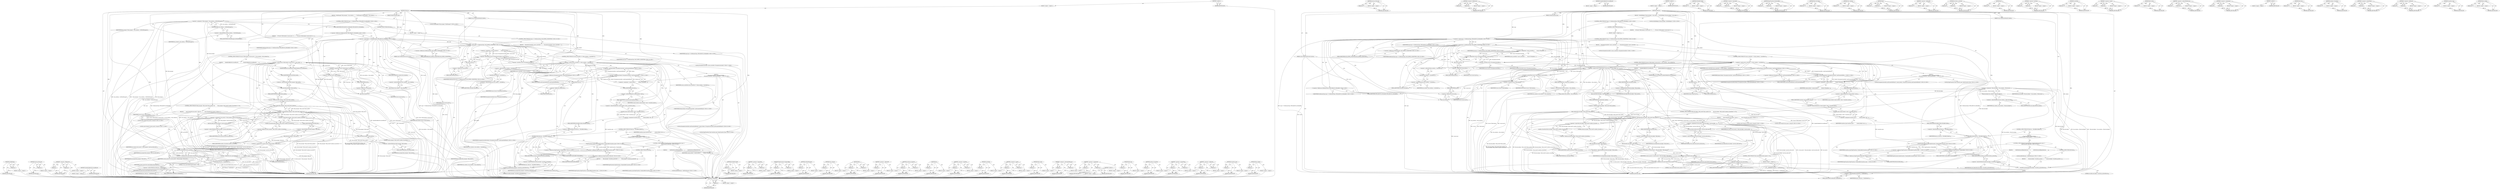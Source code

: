 digraph "final_update" {
vulnerable_282 [label=<(METHOD,AudibleAlert)>];
vulnerable_283 [label=<(PARAM,p1)>];
vulnerable_284 [label=<(BLOCK,&lt;empty&gt;,&lt;empty&gt;)>];
vulnerable_285 [label=<(METHOD_RETURN,ANY)>];
vulnerable_264 [label=<(METHOD,previous_find_text)>];
vulnerable_265 [label=<(PARAM,p1)>];
vulnerable_266 [label=<(BLOCK,&lt;empty&gt;,&lt;empty&gt;)>];
vulnerable_267 [label=<(METHOD_RETURN,ANY)>];
vulnerable_221 [label=<(METHOD,&lt;operator&gt;.fieldAccess)>];
vulnerable_222 [label=<(PARAM,p1)>];
vulnerable_223 [label=<(PARAM,p2)>];
vulnerable_224 [label=<(BLOCK,&lt;empty&gt;,&lt;empty&gt;)>];
vulnerable_225 [label=<(METHOD_RETURN,ANY)>];
vulnerable_244 [label=<(METHOD,UpdateFindBarForCurrentResult)>];
vulnerable_245 [label=<(BLOCK,&lt;empty&gt;,&lt;empty&gt;)>];
vulnerable_246 [label=<(METHOD_RETURN,ANY)>];
vulnerable_6 [label=<(METHOD,&lt;global&gt;)<SUB>1</SUB>>];
vulnerable_7 [label=<(BLOCK,&lt;empty&gt;,&lt;empty&gt;)<SUB>1</SUB>>];
vulnerable_8 [label=<(METHOD,Observe)<SUB>1</SUB>>];
vulnerable_9 [label=<(PARAM,NotificationType type)<SUB>1</SUB>>];
vulnerable_10 [label=<(PARAM,const NotificationSource&amp; source)<SUB>2</SUB>>];
vulnerable_11 [label=<(PARAM,const NotificationDetails&amp; details)<SUB>3</SUB>>];
vulnerable_12 [label=<(BLOCK,{
  FindManager* find_manager = tab_contents_-&gt;...,{
  FindManager* find_manager = tab_contents_-&gt;...)<SUB>3</SUB>>];
vulnerable_13 [label="<(LOCAL,FindManager* find_manager: FindManager*)<SUB>4</SUB>>"];
vulnerable_14 [label=<(&lt;operator&gt;.assignment,* find_manager = tab_contents_-&gt;GetFindManager())<SUB>4</SUB>>];
vulnerable_15 [label=<(IDENTIFIER,find_manager,* find_manager = tab_contents_-&gt;GetFindManager())<SUB>4</SUB>>];
vulnerable_16 [label=<(GetFindManager,tab_contents_-&gt;GetFindManager())<SUB>4</SUB>>];
vulnerable_17 [label=<(&lt;operator&gt;.indirectFieldAccess,tab_contents_-&gt;GetFindManager)<SUB>4</SUB>>];
vulnerable_18 [label=<(IDENTIFIER,tab_contents_,tab_contents_-&gt;GetFindManager())<SUB>4</SUB>>];
vulnerable_19 [label=<(FIELD_IDENTIFIER,GetFindManager,GetFindManager)<SUB>4</SUB>>];
vulnerable_20 [label="<(CONTROL_STRUCTURE,IF,if (type == NotificationType::FIND_RESULT_AVAILABLE))<SUB>5</SUB>>"];
vulnerable_21 [label="<(&lt;operator&gt;.equals,type == NotificationType::FIND_RESULT_AVAILABLE)<SUB>5</SUB>>"];
vulnerable_22 [label="<(IDENTIFIER,type,type == NotificationType::FIND_RESULT_AVAILABLE)<SUB>5</SUB>>"];
vulnerable_23 [label="<(&lt;operator&gt;.fieldAccess,NotificationType::FIND_RESULT_AVAILABLE)<SUB>5</SUB>>"];
vulnerable_24 [label="<(IDENTIFIER,NotificationType,type == NotificationType::FIND_RESULT_AVAILABLE)<SUB>5</SUB>>"];
vulnerable_25 [label=<(FIELD_IDENTIFIER,FIND_RESULT_AVAILABLE,FIND_RESULT_AVAILABLE)<SUB>5</SUB>>];
vulnerable_26 [label=<(BLOCK,{
     if (Source&lt;TabContents&gt;(source).ptr() ==...,{
     if (Source&lt;TabContents&gt;(source).ptr() ==...)<SUB>5</SUB>>];
vulnerable_27 [label=<(CONTROL_STRUCTURE,IF,if (Source&lt;TabContents&gt;(source).ptr() == tab_contents_-&gt;tab_contents()))<SUB>6</SUB>>];
vulnerable_28 [label=<(&lt;operator&gt;.equals,Source&lt;TabContents&gt;(source).ptr() == tab_conten...)<SUB>6</SUB>>];
vulnerable_29 [label=<(&lt;operator&gt;.greaterThan,Source&lt;TabContents&gt;(source).ptr())<SUB>6</SUB>>];
vulnerable_30 [label=<(&lt;operator&gt;.lessThan,Source&lt;TabContents)<SUB>6</SUB>>];
vulnerable_31 [label=<(IDENTIFIER,Source,Source&lt;TabContents)<SUB>6</SUB>>];
vulnerable_32 [label=<(IDENTIFIER,TabContents,Source&lt;TabContents)<SUB>6</SUB>>];
vulnerable_33 [label=<(ptr,(source).ptr())<SUB>6</SUB>>];
vulnerable_34 [label=<(&lt;operator&gt;.fieldAccess,(source).ptr)<SUB>6</SUB>>];
vulnerable_35 [label=<(IDENTIFIER,source,(source).ptr())<SUB>6</SUB>>];
vulnerable_36 [label=<(FIELD_IDENTIFIER,ptr,ptr)<SUB>6</SUB>>];
vulnerable_37 [label=<(tab_contents,tab_contents_-&gt;tab_contents())<SUB>6</SUB>>];
vulnerable_38 [label=<(&lt;operator&gt;.indirectFieldAccess,tab_contents_-&gt;tab_contents)<SUB>6</SUB>>];
vulnerable_39 [label=<(IDENTIFIER,tab_contents_,tab_contents_-&gt;tab_contents())<SUB>6</SUB>>];
vulnerable_40 [label=<(FIELD_IDENTIFIER,tab_contents,tab_contents)<SUB>6</SUB>>];
vulnerable_41 [label=<(BLOCK,{
       UpdateFindBarForCurrentResult();
     ...,{
       UpdateFindBarForCurrentResult();
     ...)<SUB>6</SUB>>];
vulnerable_42 [label=<(UpdateFindBarForCurrentResult,UpdateFindBarForCurrentResult())<SUB>7</SUB>>];
vulnerable_43 [label=<(CONTROL_STRUCTURE,IF,if (find_manager-&gt;find_result().final_update() &amp;&amp;
          find_manager-&gt;find_result().number_of_matches() == 0))<SUB>8</SUB>>];
vulnerable_44 [label=<(&lt;operator&gt;.logicalAnd,find_manager-&gt;find_result().final_update() &amp;&amp;
 ...)<SUB>8</SUB>>];
vulnerable_45 [label=<(final_update,find_manager-&gt;find_result().final_update())<SUB>8</SUB>>];
vulnerable_46 [label=<(&lt;operator&gt;.fieldAccess,find_manager-&gt;find_result().final_update)<SUB>8</SUB>>];
vulnerable_47 [label=<(find_result,find_manager-&gt;find_result())<SUB>8</SUB>>];
vulnerable_48 [label=<(&lt;operator&gt;.indirectFieldAccess,find_manager-&gt;find_result)<SUB>8</SUB>>];
vulnerable_49 [label=<(IDENTIFIER,find_manager,find_manager-&gt;find_result())<SUB>8</SUB>>];
vulnerable_50 [label=<(FIELD_IDENTIFIER,find_result,find_result)<SUB>8</SUB>>];
vulnerable_51 [label=<(FIELD_IDENTIFIER,final_update,final_update)<SUB>8</SUB>>];
vulnerable_52 [label=<(&lt;operator&gt;.equals,find_manager-&gt;find_result().number_of_matches()...)<SUB>9</SUB>>];
vulnerable_53 [label=<(number_of_matches,find_manager-&gt;find_result().number_of_matches())<SUB>9</SUB>>];
vulnerable_54 [label=<(&lt;operator&gt;.fieldAccess,find_manager-&gt;find_result().number_of_matches)<SUB>9</SUB>>];
vulnerable_55 [label=<(find_result,find_manager-&gt;find_result())<SUB>9</SUB>>];
vulnerable_56 [label=<(&lt;operator&gt;.indirectFieldAccess,find_manager-&gt;find_result)<SUB>9</SUB>>];
vulnerable_57 [label=<(IDENTIFIER,find_manager,find_manager-&gt;find_result())<SUB>9</SUB>>];
vulnerable_58 [label=<(FIELD_IDENTIFIER,find_result,find_result)<SUB>9</SUB>>];
vulnerable_59 [label=<(FIELD_IDENTIFIER,number_of_matches,number_of_matches)<SUB>9</SUB>>];
vulnerable_60 [label=<(LITERAL,0,find_manager-&gt;find_result().number_of_matches()...)<SUB>9</SUB>>];
vulnerable_61 [label=<(BLOCK,{
        const string16&amp; last_search = find_ma...,{
        const string16&amp; last_search = find_ma...)<SUB>9</SUB>>];
vulnerable_62 [label="<(LOCAL,const string16 last_search: string16)<SUB>10</SUB>>"];
vulnerable_63 [label=<(&lt;operator&gt;.assignment,&amp; last_search = find_manager-&gt;previous_find_text())<SUB>10</SUB>>];
vulnerable_64 [label=<(IDENTIFIER,last_search,&amp; last_search = find_manager-&gt;previous_find_text())<SUB>10</SUB>>];
vulnerable_65 [label=<(previous_find_text,find_manager-&gt;previous_find_text())<SUB>10</SUB>>];
vulnerable_66 [label=<(&lt;operator&gt;.indirectFieldAccess,find_manager-&gt;previous_find_text)<SUB>10</SUB>>];
vulnerable_67 [label=<(IDENTIFIER,find_manager,find_manager-&gt;previous_find_text())<SUB>10</SUB>>];
vulnerable_68 [label=<(FIELD_IDENTIFIER,previous_find_text,previous_find_text)<SUB>10</SUB>>];
vulnerable_69 [label="<(LOCAL,const string16 current_search: string16)<SUB>11</SUB>>"];
vulnerable_70 [label=<(&lt;operator&gt;.assignment,&amp; current_search = find_manager-&gt;find_text())<SUB>11</SUB>>];
vulnerable_71 [label=<(IDENTIFIER,current_search,&amp; current_search = find_manager-&gt;find_text())<SUB>11</SUB>>];
vulnerable_72 [label=<(find_text,find_manager-&gt;find_text())<SUB>11</SUB>>];
vulnerable_73 [label=<(&lt;operator&gt;.indirectFieldAccess,find_manager-&gt;find_text)<SUB>11</SUB>>];
vulnerable_74 [label=<(IDENTIFIER,find_manager,find_manager-&gt;find_text())<SUB>11</SUB>>];
vulnerable_75 [label=<(FIELD_IDENTIFIER,find_text,find_text)<SUB>11</SUB>>];
vulnerable_76 [label=<(CONTROL_STRUCTURE,IF,if (last_search.find(current_search) != 0))<SUB>12</SUB>>];
vulnerable_77 [label=<(&lt;operator&gt;.notEquals,last_search.find(current_search) != 0)<SUB>12</SUB>>];
vulnerable_78 [label=<(find,last_search.find(current_search))<SUB>12</SUB>>];
vulnerable_79 [label=<(&lt;operator&gt;.fieldAccess,last_search.find)<SUB>12</SUB>>];
vulnerable_80 [label=<(IDENTIFIER,last_search,last_search.find(current_search))<SUB>12</SUB>>];
vulnerable_81 [label=<(FIELD_IDENTIFIER,find,find)<SUB>12</SUB>>];
vulnerable_82 [label=<(IDENTIFIER,current_search,last_search.find(current_search))<SUB>12</SUB>>];
vulnerable_83 [label=<(LITERAL,0,last_search.find(current_search) != 0)<SUB>12</SUB>>];
vulnerable_84 [label=<(BLOCK,&lt;empty&gt;,&lt;empty&gt;)<SUB>13</SUB>>];
vulnerable_85 [label=<(AudibleAlert,find_bar_-&gt;AudibleAlert())<SUB>13</SUB>>];
vulnerable_86 [label=<(&lt;operator&gt;.indirectFieldAccess,find_bar_-&gt;AudibleAlert)<SUB>13</SUB>>];
vulnerable_87 [label=<(IDENTIFIER,find_bar_,find_bar_-&gt;AudibleAlert())<SUB>13</SUB>>];
vulnerable_88 [label=<(FIELD_IDENTIFIER,AudibleAlert,AudibleAlert)<SUB>13</SUB>>];
vulnerable_89 [label=<(CONTROL_STRUCTURE,ELSE,else)<SUB>16</SUB>>];
vulnerable_90 [label=<(BLOCK,&lt;empty&gt;,&lt;empty&gt;)<SUB>16</SUB>>];
vulnerable_91 [label="<(CONTROL_STRUCTURE,IF,if (type == NotificationType::NAV_ENTRY_COMMITTED))<SUB>16</SUB>>"];
vulnerable_92 [label="<(&lt;operator&gt;.equals,type == NotificationType::NAV_ENTRY_COMMITTED)<SUB>16</SUB>>"];
vulnerable_93 [label="<(IDENTIFIER,type,type == NotificationType::NAV_ENTRY_COMMITTED)<SUB>16</SUB>>"];
vulnerable_94 [label="<(&lt;operator&gt;.fieldAccess,NotificationType::NAV_ENTRY_COMMITTED)<SUB>16</SUB>>"];
vulnerable_95 [label="<(IDENTIFIER,NotificationType,type == NotificationType::NAV_ENTRY_COMMITTED)<SUB>16</SUB>>"];
vulnerable_96 [label=<(FIELD_IDENTIFIER,NAV_ENTRY_COMMITTED,NAV_ENTRY_COMMITTED)<SUB>16</SUB>>];
vulnerable_97 [label=<(BLOCK,{
    NavigationController* source_controller =...,{
    NavigationController* source_controller =...)<SUB>16</SUB>>];
vulnerable_98 [label="<(LOCAL,NavigationController* source_controller: NavigationController*)<SUB>17</SUB>>"];
vulnerable_99 [label=<(&lt;operator&gt;.assignment,* source_controller =
        Source&lt;Navigation...)<SUB>17</SUB>>];
vulnerable_100 [label=<(IDENTIFIER,source_controller,* source_controller =
        Source&lt;Navigation...)<SUB>17</SUB>>];
vulnerable_101 [label=<(&lt;operator&gt;.greaterThan,Source&lt;NavigationController&gt;(source).ptr())<SUB>18</SUB>>];
vulnerable_102 [label=<(&lt;operator&gt;.lessThan,Source&lt;NavigationController)<SUB>18</SUB>>];
vulnerable_103 [label=<(IDENTIFIER,Source,Source&lt;NavigationController)<SUB>18</SUB>>];
vulnerable_104 [label=<(IDENTIFIER,NavigationController,Source&lt;NavigationController)<SUB>18</SUB>>];
vulnerable_105 [label=<(ptr,(source).ptr())<SUB>18</SUB>>];
vulnerable_106 [label=<(&lt;operator&gt;.fieldAccess,(source).ptr)<SUB>18</SUB>>];
vulnerable_107 [label=<(IDENTIFIER,source,(source).ptr())<SUB>18</SUB>>];
vulnerable_108 [label=<(FIELD_IDENTIFIER,ptr,ptr)<SUB>18</SUB>>];
vulnerable_109 [label=<(CONTROL_STRUCTURE,IF,if (source_controller == &amp;tab_contents_-&gt;controller()))<SUB>19</SUB>>];
vulnerable_110 [label=<(&lt;operator&gt;.equals,source_controller == &amp;tab_contents_-&gt;controller())<SUB>19</SUB>>];
vulnerable_111 [label=<(IDENTIFIER,source_controller,source_controller == &amp;tab_contents_-&gt;controller())<SUB>19</SUB>>];
vulnerable_112 [label=<(&lt;operator&gt;.addressOf,&amp;tab_contents_-&gt;controller())<SUB>19</SUB>>];
vulnerable_113 [label=<(controller,tab_contents_-&gt;controller())<SUB>19</SUB>>];
vulnerable_114 [label=<(&lt;operator&gt;.indirectFieldAccess,tab_contents_-&gt;controller)<SUB>19</SUB>>];
vulnerable_115 [label=<(IDENTIFIER,tab_contents_,tab_contents_-&gt;controller())<SUB>19</SUB>>];
vulnerable_116 [label=<(FIELD_IDENTIFIER,controller,controller)<SUB>19</SUB>>];
vulnerable_117 [label="<(BLOCK,{
      NavigationController::LoadCommittedDeta...,{
      NavigationController::LoadCommittedDeta...)<SUB>19</SUB>>"];
vulnerable_118 [label="<(LOCAL,NavigationController.LoadCommittedDetails* commit_details: NavigationController.LoadCommittedDetails*)<SUB>20</SUB>>"];
vulnerable_119 [label=<(&lt;operator&gt;.assignment,* commit_details =
          Details&lt;Navigation...)<SUB>20</SUB>>];
vulnerable_120 [label=<(IDENTIFIER,commit_details,* commit_details =
          Details&lt;Navigation...)<SUB>20</SUB>>];
vulnerable_121 [label="<(&lt;operator&gt;.greaterThan,Details&lt;NavigationController::LoadCommittedDeta...)<SUB>21</SUB>>"];
vulnerable_122 [label="<(&lt;operator&gt;.lessThan,Details&lt;NavigationController::LoadCommittedDetails)<SUB>21</SUB>>"];
vulnerable_123 [label="<(IDENTIFIER,Details,Details&lt;NavigationController::LoadCommittedDetails)<SUB>21</SUB>>"];
vulnerable_124 [label="<(&lt;operator&gt;.fieldAccess,NavigationController::LoadCommittedDetails)<SUB>21</SUB>>"];
vulnerable_125 [label="<(IDENTIFIER,NavigationController,Details&lt;NavigationController::LoadCommittedDetails)<SUB>21</SUB>>"];
vulnerable_126 [label=<(FIELD_IDENTIFIER,LoadCommittedDetails,LoadCommittedDetails)<SUB>21</SUB>>];
vulnerable_127 [label=<(ptr,(details).ptr())<SUB>21</SUB>>];
vulnerable_128 [label=<(&lt;operator&gt;.fieldAccess,(details).ptr)<SUB>21</SUB>>];
vulnerable_129 [label=<(IDENTIFIER,details,(details).ptr())<SUB>21</SUB>>];
vulnerable_130 [label=<(FIELD_IDENTIFIER,ptr,ptr)<SUB>21</SUB>>];
vulnerable_131 [label="<(LOCAL,PageTransition.Type transition_type: PageTransition.Type)<SUB>22</SUB>>"];
vulnerable_132 [label=<(&lt;operator&gt;.assignment,transition_type =
          commit_details-&gt;ent...)<SUB>22</SUB>>];
vulnerable_133 [label=<(IDENTIFIER,transition_type,transition_type =
          commit_details-&gt;ent...)<SUB>22</SUB>>];
vulnerable_134 [label=<(transition_type,commit_details-&gt;entry-&gt;transition_type())<SUB>23</SUB>>];
vulnerable_135 [label=<(&lt;operator&gt;.indirectFieldAccess,commit_details-&gt;entry-&gt;transition_type)<SUB>23</SUB>>];
vulnerable_136 [label=<(&lt;operator&gt;.indirectFieldAccess,commit_details-&gt;entry)<SUB>23</SUB>>];
vulnerable_137 [label=<(IDENTIFIER,commit_details,commit_details-&gt;entry-&gt;transition_type())<SUB>23</SUB>>];
vulnerable_138 [label=<(FIELD_IDENTIFIER,entry,entry)<SUB>23</SUB>>];
vulnerable_139 [label=<(FIELD_IDENTIFIER,transition_type,transition_type)<SUB>23</SUB>>];
vulnerable_140 [label=<(CONTROL_STRUCTURE,IF,if (find_bar_-&gt;IsFindBarVisible()))<SUB>24</SUB>>];
vulnerable_141 [label=<(IsFindBarVisible,find_bar_-&gt;IsFindBarVisible())<SUB>24</SUB>>];
vulnerable_142 [label=<(&lt;operator&gt;.indirectFieldAccess,find_bar_-&gt;IsFindBarVisible)<SUB>24</SUB>>];
vulnerable_143 [label=<(IDENTIFIER,find_bar_,find_bar_-&gt;IsFindBarVisible())<SUB>24</SUB>>];
vulnerable_144 [label=<(FIELD_IDENTIFIER,IsFindBarVisible,IsFindBarVisible)<SUB>24</SUB>>];
vulnerable_145 [label="<(BLOCK,{
        if (PageTransition::StripQualifier(tr...,{
        if (PageTransition::StripQualifier(tr...)<SUB>24</SUB>>"];
vulnerable_146 [label="<(CONTROL_STRUCTURE,IF,if (PageTransition::StripQualifier(transition_type) !=
            PageTransition::RELOAD))<SUB>25</SUB>>"];
vulnerable_147 [label="<(&lt;operator&gt;.notEquals,PageTransition::StripQualifier(transition_type)...)<SUB>25</SUB>>"];
vulnerable_148 [label="<(PageTransition.StripQualifier,PageTransition::StripQualifier(transition_type))<SUB>25</SUB>>"];
vulnerable_149 [label="<(&lt;operator&gt;.fieldAccess,PageTransition::StripQualifier)<SUB>25</SUB>>"];
vulnerable_150 [label="<(IDENTIFIER,PageTransition,PageTransition::StripQualifier(transition_type))<SUB>25</SUB>>"];
vulnerable_151 [label=<(FIELD_IDENTIFIER,StripQualifier,StripQualifier)<SUB>25</SUB>>];
vulnerable_152 [label="<(IDENTIFIER,transition_type,PageTransition::StripQualifier(transition_type))<SUB>25</SUB>>"];
vulnerable_153 [label="<(&lt;operator&gt;.fieldAccess,PageTransition::RELOAD)<SUB>26</SUB>>"];
vulnerable_154 [label="<(IDENTIFIER,PageTransition,PageTransition::StripQualifier(transition_type)...)<SUB>26</SUB>>"];
vulnerable_155 [label=<(FIELD_IDENTIFIER,RELOAD,RELOAD)<SUB>26</SUB>>];
vulnerable_156 [label=<(BLOCK,{
          EndFindSession(kKeepSelection);
   ...,{
          EndFindSession(kKeepSelection);
   ...)<SUB>26</SUB>>];
vulnerable_157 [label="<(LOCAL,EndFindSession : EndFindSession)<SUB>27</SUB>>"];
vulnerable_158 [label=<(CONTROL_STRUCTURE,ELSE,else)<SUB>28</SUB>>];
vulnerable_159 [label=<(BLOCK,{
          find_manager-&gt;set_find_op_aborted(t...,{
          find_manager-&gt;set_find_op_aborted(t...)<SUB>28</SUB>>];
vulnerable_160 [label=<(set_find_op_aborted,find_manager-&gt;set_find_op_aborted(true))<SUB>29</SUB>>];
vulnerable_161 [label=<(&lt;operator&gt;.indirectFieldAccess,find_manager-&gt;set_find_op_aborted)<SUB>29</SUB>>];
vulnerable_162 [label=<(IDENTIFIER,find_manager,find_manager-&gt;set_find_op_aborted(true))<SUB>29</SUB>>];
vulnerable_163 [label=<(FIELD_IDENTIFIER,set_find_op_aborted,set_find_op_aborted)<SUB>29</SUB>>];
vulnerable_164 [label=<(LITERAL,true,find_manager-&gt;set_find_op_aborted(true))<SUB>29</SUB>>];
vulnerable_165 [label=<(METHOD_RETURN,void)<SUB>1</SUB>>];
vulnerable_167 [label=<(METHOD_RETURN,ANY)<SUB>1</SUB>>];
vulnerable_298 [label=<(METHOD,IsFindBarVisible)>];
vulnerable_299 [label=<(PARAM,p1)>];
vulnerable_300 [label=<(BLOCK,&lt;empty&gt;,&lt;empty&gt;)>];
vulnerable_301 [label=<(METHOD_RETURN,ANY)>];
vulnerable_247 [label=<(METHOD,&lt;operator&gt;.logicalAnd)>];
vulnerable_248 [label=<(PARAM,p1)>];
vulnerable_249 [label=<(PARAM,p2)>];
vulnerable_250 [label=<(BLOCK,&lt;empty&gt;,&lt;empty&gt;)>];
vulnerable_251 [label=<(METHOD_RETURN,ANY)>];
vulnerable_302 [label=<(METHOD,PageTransition.StripQualifier)>];
vulnerable_303 [label=<(PARAM,p1)>];
vulnerable_304 [label=<(PARAM,p2)>];
vulnerable_305 [label=<(BLOCK,&lt;empty&gt;,&lt;empty&gt;)>];
vulnerable_306 [label=<(METHOD_RETURN,ANY)>];
vulnerable_207 [label=<(METHOD,GetFindManager)>];
vulnerable_208 [label=<(PARAM,p1)>];
vulnerable_209 [label=<(BLOCK,&lt;empty&gt;,&lt;empty&gt;)>];
vulnerable_210 [label=<(METHOD_RETURN,ANY)>];
vulnerable_240 [label=<(METHOD,tab_contents)>];
vulnerable_241 [label=<(PARAM,p1)>];
vulnerable_242 [label=<(BLOCK,&lt;empty&gt;,&lt;empty&gt;)>];
vulnerable_243 [label=<(METHOD_RETURN,ANY)>];
vulnerable_277 [label=<(METHOD,find)>];
vulnerable_278 [label=<(PARAM,p1)>];
vulnerable_279 [label=<(PARAM,p2)>];
vulnerable_280 [label=<(BLOCK,&lt;empty&gt;,&lt;empty&gt;)>];
vulnerable_281 [label=<(METHOD_RETURN,ANY)>];
vulnerable_286 [label=<(METHOD,&lt;operator&gt;.addressOf)>];
vulnerable_287 [label=<(PARAM,p1)>];
vulnerable_288 [label=<(BLOCK,&lt;empty&gt;,&lt;empty&gt;)>];
vulnerable_289 [label=<(METHOD_RETURN,ANY)>];
vulnerable_307 [label=<(METHOD,set_find_op_aborted)>];
vulnerable_308 [label=<(PARAM,p1)>];
vulnerable_309 [label=<(PARAM,p2)>];
vulnerable_310 [label=<(BLOCK,&lt;empty&gt;,&lt;empty&gt;)>];
vulnerable_311 [label=<(METHOD_RETURN,ANY)>];
vulnerable_236 [label=<(METHOD,ptr)>];
vulnerable_237 [label=<(PARAM,p1)>];
vulnerable_238 [label=<(BLOCK,&lt;empty&gt;,&lt;empty&gt;)>];
vulnerable_239 [label=<(METHOD_RETURN,ANY)>];
vulnerable_231 [label=<(METHOD,&lt;operator&gt;.lessThan)>];
vulnerable_232 [label=<(PARAM,p1)>];
vulnerable_233 [label=<(PARAM,p2)>];
vulnerable_234 [label=<(BLOCK,&lt;empty&gt;,&lt;empty&gt;)>];
vulnerable_235 [label=<(METHOD_RETURN,ANY)>];
vulnerable_290 [label=<(METHOD,controller)>];
vulnerable_291 [label=<(PARAM,p1)>];
vulnerable_292 [label=<(BLOCK,&lt;empty&gt;,&lt;empty&gt;)>];
vulnerable_293 [label=<(METHOD_RETURN,ANY)>];
vulnerable_216 [label=<(METHOD,&lt;operator&gt;.equals)>];
vulnerable_217 [label=<(PARAM,p1)>];
vulnerable_218 [label=<(PARAM,p2)>];
vulnerable_219 [label=<(BLOCK,&lt;empty&gt;,&lt;empty&gt;)>];
vulnerable_220 [label=<(METHOD_RETURN,ANY)>];
vulnerable_256 [label=<(METHOD,find_result)>];
vulnerable_257 [label=<(PARAM,p1)>];
vulnerable_258 [label=<(BLOCK,&lt;empty&gt;,&lt;empty&gt;)>];
vulnerable_259 [label=<(METHOD_RETURN,ANY)>];
vulnerable_211 [label=<(METHOD,&lt;operator&gt;.indirectFieldAccess)>];
vulnerable_212 [label=<(PARAM,p1)>];
vulnerable_213 [label=<(PARAM,p2)>];
vulnerable_214 [label=<(BLOCK,&lt;empty&gt;,&lt;empty&gt;)>];
vulnerable_215 [label=<(METHOD_RETURN,ANY)>];
vulnerable_202 [label=<(METHOD,&lt;operator&gt;.assignment)>];
vulnerable_203 [label=<(PARAM,p1)>];
vulnerable_204 [label=<(PARAM,p2)>];
vulnerable_205 [label=<(BLOCK,&lt;empty&gt;,&lt;empty&gt;)>];
vulnerable_206 [label=<(METHOD_RETURN,ANY)>];
vulnerable_196 [label=<(METHOD,&lt;global&gt;)<SUB>1</SUB>>];
vulnerable_197 [label=<(BLOCK,&lt;empty&gt;,&lt;empty&gt;)>];
vulnerable_198 [label=<(METHOD_RETURN,ANY)>];
vulnerable_268 [label=<(METHOD,find_text)>];
vulnerable_269 [label=<(PARAM,p1)>];
vulnerable_270 [label=<(BLOCK,&lt;empty&gt;,&lt;empty&gt;)>];
vulnerable_271 [label=<(METHOD_RETURN,ANY)>];
vulnerable_260 [label=<(METHOD,number_of_matches)>];
vulnerable_261 [label=<(PARAM,p1)>];
vulnerable_262 [label=<(BLOCK,&lt;empty&gt;,&lt;empty&gt;)>];
vulnerable_263 [label=<(METHOD_RETURN,ANY)>];
vulnerable_226 [label=<(METHOD,&lt;operator&gt;.greaterThan)>];
vulnerable_227 [label=<(PARAM,p1)>];
vulnerable_228 [label=<(PARAM,p2)>];
vulnerable_229 [label=<(BLOCK,&lt;empty&gt;,&lt;empty&gt;)>];
vulnerable_230 [label=<(METHOD_RETURN,ANY)>];
vulnerable_272 [label=<(METHOD,&lt;operator&gt;.notEquals)>];
vulnerable_273 [label=<(PARAM,p1)>];
vulnerable_274 [label=<(PARAM,p2)>];
vulnerable_275 [label=<(BLOCK,&lt;empty&gt;,&lt;empty&gt;)>];
vulnerable_276 [label=<(METHOD_RETURN,ANY)>];
vulnerable_294 [label=<(METHOD,transition_type)>];
vulnerable_295 [label=<(PARAM,p1)>];
vulnerable_296 [label=<(BLOCK,&lt;empty&gt;,&lt;empty&gt;)>];
vulnerable_297 [label=<(METHOD_RETURN,ANY)>];
vulnerable_252 [label=<(METHOD,final_update)>];
vulnerable_253 [label=<(PARAM,p1)>];
vulnerable_254 [label=<(BLOCK,&lt;empty&gt;,&lt;empty&gt;)>];
vulnerable_255 [label=<(METHOD_RETURN,ANY)>];
fixed_282 [label=<(METHOD,AudibleAlert)>];
fixed_283 [label=<(PARAM,p1)>];
fixed_284 [label=<(BLOCK,&lt;empty&gt;,&lt;empty&gt;)>];
fixed_285 [label=<(METHOD_RETURN,ANY)>];
fixed_264 [label=<(METHOD,previous_find_text)>];
fixed_265 [label=<(PARAM,p1)>];
fixed_266 [label=<(BLOCK,&lt;empty&gt;,&lt;empty&gt;)>];
fixed_267 [label=<(METHOD_RETURN,ANY)>];
fixed_221 [label=<(METHOD,&lt;operator&gt;.fieldAccess)>];
fixed_222 [label=<(PARAM,p1)>];
fixed_223 [label=<(PARAM,p2)>];
fixed_224 [label=<(BLOCK,&lt;empty&gt;,&lt;empty&gt;)>];
fixed_225 [label=<(METHOD_RETURN,ANY)>];
fixed_244 [label=<(METHOD,UpdateFindBarForCurrentResult)>];
fixed_245 [label=<(BLOCK,&lt;empty&gt;,&lt;empty&gt;)>];
fixed_246 [label=<(METHOD_RETURN,ANY)>];
fixed_6 [label=<(METHOD,&lt;global&gt;)<SUB>1</SUB>>];
fixed_7 [label=<(BLOCK,&lt;empty&gt;,&lt;empty&gt;)<SUB>1</SUB>>];
fixed_8 [label=<(METHOD,Observe)<SUB>1</SUB>>];
fixed_9 [label=<(PARAM,NotificationType type)<SUB>1</SUB>>];
fixed_10 [label=<(PARAM,const NotificationSource&amp; source)<SUB>2</SUB>>];
fixed_11 [label=<(PARAM,const NotificationDetails&amp; details)<SUB>3</SUB>>];
fixed_12 [label=<(BLOCK,{
  FindTabHelper* find_tab_helper = tab_conten...,{
  FindTabHelper* find_tab_helper = tab_conten...)<SUB>3</SUB>>];
fixed_13 [label="<(LOCAL,FindTabHelper* find_tab_helper: FindTabHelper*)<SUB>4</SUB>>"];
fixed_14 [label=<(&lt;operator&gt;.assignment,* find_tab_helper = tab_contents_-&gt;find_tab_hel...)<SUB>4</SUB>>];
fixed_15 [label=<(IDENTIFIER,find_tab_helper,* find_tab_helper = tab_contents_-&gt;find_tab_hel...)<SUB>4</SUB>>];
fixed_16 [label=<(find_tab_helper,tab_contents_-&gt;find_tab_helper())<SUB>4</SUB>>];
fixed_17 [label=<(&lt;operator&gt;.indirectFieldAccess,tab_contents_-&gt;find_tab_helper)<SUB>4</SUB>>];
fixed_18 [label=<(IDENTIFIER,tab_contents_,tab_contents_-&gt;find_tab_helper())<SUB>4</SUB>>];
fixed_19 [label=<(FIELD_IDENTIFIER,find_tab_helper,find_tab_helper)<SUB>4</SUB>>];
fixed_20 [label="<(CONTROL_STRUCTURE,IF,if (type == NotificationType::FIND_RESULT_AVAILABLE))<SUB>5</SUB>>"];
fixed_21 [label="<(&lt;operator&gt;.equals,type == NotificationType::FIND_RESULT_AVAILABLE)<SUB>5</SUB>>"];
fixed_22 [label="<(IDENTIFIER,type,type == NotificationType::FIND_RESULT_AVAILABLE)<SUB>5</SUB>>"];
fixed_23 [label="<(&lt;operator&gt;.fieldAccess,NotificationType::FIND_RESULT_AVAILABLE)<SUB>5</SUB>>"];
fixed_24 [label="<(IDENTIFIER,NotificationType,type == NotificationType::FIND_RESULT_AVAILABLE)<SUB>5</SUB>>"];
fixed_25 [label=<(FIELD_IDENTIFIER,FIND_RESULT_AVAILABLE,FIND_RESULT_AVAILABLE)<SUB>5</SUB>>];
fixed_26 [label=<(BLOCK,{
     if (Source&lt;TabContents&gt;(source).ptr() ==...,{
     if (Source&lt;TabContents&gt;(source).ptr() ==...)<SUB>5</SUB>>];
fixed_27 [label=<(CONTROL_STRUCTURE,IF,if (Source&lt;TabContents&gt;(source).ptr() == tab_contents_-&gt;tab_contents()))<SUB>6</SUB>>];
fixed_28 [label=<(&lt;operator&gt;.equals,Source&lt;TabContents&gt;(source).ptr() == tab_conten...)<SUB>6</SUB>>];
fixed_29 [label=<(&lt;operator&gt;.greaterThan,Source&lt;TabContents&gt;(source).ptr())<SUB>6</SUB>>];
fixed_30 [label=<(&lt;operator&gt;.lessThan,Source&lt;TabContents)<SUB>6</SUB>>];
fixed_31 [label=<(IDENTIFIER,Source,Source&lt;TabContents)<SUB>6</SUB>>];
fixed_32 [label=<(IDENTIFIER,TabContents,Source&lt;TabContents)<SUB>6</SUB>>];
fixed_33 [label=<(ptr,(source).ptr())<SUB>6</SUB>>];
fixed_34 [label=<(&lt;operator&gt;.fieldAccess,(source).ptr)<SUB>6</SUB>>];
fixed_35 [label=<(IDENTIFIER,source,(source).ptr())<SUB>6</SUB>>];
fixed_36 [label=<(FIELD_IDENTIFIER,ptr,ptr)<SUB>6</SUB>>];
fixed_37 [label=<(tab_contents,tab_contents_-&gt;tab_contents())<SUB>6</SUB>>];
fixed_38 [label=<(&lt;operator&gt;.indirectFieldAccess,tab_contents_-&gt;tab_contents)<SUB>6</SUB>>];
fixed_39 [label=<(IDENTIFIER,tab_contents_,tab_contents_-&gt;tab_contents())<SUB>6</SUB>>];
fixed_40 [label=<(FIELD_IDENTIFIER,tab_contents,tab_contents)<SUB>6</SUB>>];
fixed_41 [label=<(BLOCK,{
       UpdateFindBarForCurrentResult();
     ...,{
       UpdateFindBarForCurrentResult();
     ...)<SUB>6</SUB>>];
fixed_42 [label=<(UpdateFindBarForCurrentResult,UpdateFindBarForCurrentResult())<SUB>7</SUB>>];
fixed_43 [label=<(CONTROL_STRUCTURE,IF,if (find_tab_helper-&gt;find_result().final_update() &amp;&amp;
          find_tab_helper-&gt;find_result().number_of_matches() == 0))<SUB>8</SUB>>];
fixed_44 [label=<(&lt;operator&gt;.logicalAnd,find_tab_helper-&gt;find_result().final_update() &amp;...)<SUB>8</SUB>>];
fixed_45 [label=<(final_update,find_tab_helper-&gt;find_result().final_update())<SUB>8</SUB>>];
fixed_46 [label=<(&lt;operator&gt;.fieldAccess,find_tab_helper-&gt;find_result().final_update)<SUB>8</SUB>>];
fixed_47 [label=<(find_result,find_tab_helper-&gt;find_result())<SUB>8</SUB>>];
fixed_48 [label=<(&lt;operator&gt;.indirectFieldAccess,find_tab_helper-&gt;find_result)<SUB>8</SUB>>];
fixed_49 [label=<(IDENTIFIER,find_tab_helper,find_tab_helper-&gt;find_result())<SUB>8</SUB>>];
fixed_50 [label=<(FIELD_IDENTIFIER,find_result,find_result)<SUB>8</SUB>>];
fixed_51 [label=<(FIELD_IDENTIFIER,final_update,final_update)<SUB>8</SUB>>];
fixed_52 [label=<(&lt;operator&gt;.equals,find_tab_helper-&gt;find_result().number_of_matche...)<SUB>9</SUB>>];
fixed_53 [label=<(number_of_matches,find_tab_helper-&gt;find_result().number_of_matches())<SUB>9</SUB>>];
fixed_54 [label=<(&lt;operator&gt;.fieldAccess,find_tab_helper-&gt;find_result().number_of_matches)<SUB>9</SUB>>];
fixed_55 [label=<(find_result,find_tab_helper-&gt;find_result())<SUB>9</SUB>>];
fixed_56 [label=<(&lt;operator&gt;.indirectFieldAccess,find_tab_helper-&gt;find_result)<SUB>9</SUB>>];
fixed_57 [label=<(IDENTIFIER,find_tab_helper,find_tab_helper-&gt;find_result())<SUB>9</SUB>>];
fixed_58 [label=<(FIELD_IDENTIFIER,find_result,find_result)<SUB>9</SUB>>];
fixed_59 [label=<(FIELD_IDENTIFIER,number_of_matches,number_of_matches)<SUB>9</SUB>>];
fixed_60 [label=<(LITERAL,0,find_tab_helper-&gt;find_result().number_of_matche...)<SUB>9</SUB>>];
fixed_61 [label=<(BLOCK,{
        const string16&amp; last_search = find_ta...,{
        const string16&amp; last_search = find_ta...)<SUB>9</SUB>>];
fixed_62 [label="<(LOCAL,const string16 last_search: string16)<SUB>10</SUB>>"];
fixed_63 [label=<(&lt;operator&gt;.assignment,&amp; last_search = find_tab_helper-&gt;previous_find_...)<SUB>10</SUB>>];
fixed_64 [label=<(IDENTIFIER,last_search,&amp; last_search = find_tab_helper-&gt;previous_find_...)<SUB>10</SUB>>];
fixed_65 [label=<(previous_find_text,find_tab_helper-&gt;previous_find_text())<SUB>10</SUB>>];
fixed_66 [label=<(&lt;operator&gt;.indirectFieldAccess,find_tab_helper-&gt;previous_find_text)<SUB>10</SUB>>];
fixed_67 [label=<(IDENTIFIER,find_tab_helper,find_tab_helper-&gt;previous_find_text())<SUB>10</SUB>>];
fixed_68 [label=<(FIELD_IDENTIFIER,previous_find_text,previous_find_text)<SUB>10</SUB>>];
fixed_69 [label="<(LOCAL,const string16 current_search: string16)<SUB>11</SUB>>"];
fixed_70 [label=<(&lt;operator&gt;.assignment,&amp; current_search = find_tab_helper-&gt;find_text())<SUB>11</SUB>>];
fixed_71 [label=<(IDENTIFIER,current_search,&amp; current_search = find_tab_helper-&gt;find_text())<SUB>11</SUB>>];
fixed_72 [label=<(find_text,find_tab_helper-&gt;find_text())<SUB>11</SUB>>];
fixed_73 [label=<(&lt;operator&gt;.indirectFieldAccess,find_tab_helper-&gt;find_text)<SUB>11</SUB>>];
fixed_74 [label=<(IDENTIFIER,find_tab_helper,find_tab_helper-&gt;find_text())<SUB>11</SUB>>];
fixed_75 [label=<(FIELD_IDENTIFIER,find_text,find_text)<SUB>11</SUB>>];
fixed_76 [label=<(CONTROL_STRUCTURE,IF,if (last_search.find(current_search) != 0))<SUB>12</SUB>>];
fixed_77 [label=<(&lt;operator&gt;.notEquals,last_search.find(current_search) != 0)<SUB>12</SUB>>];
fixed_78 [label=<(find,last_search.find(current_search))<SUB>12</SUB>>];
fixed_79 [label=<(&lt;operator&gt;.fieldAccess,last_search.find)<SUB>12</SUB>>];
fixed_80 [label=<(IDENTIFIER,last_search,last_search.find(current_search))<SUB>12</SUB>>];
fixed_81 [label=<(FIELD_IDENTIFIER,find,find)<SUB>12</SUB>>];
fixed_82 [label=<(IDENTIFIER,current_search,last_search.find(current_search))<SUB>12</SUB>>];
fixed_83 [label=<(LITERAL,0,last_search.find(current_search) != 0)<SUB>12</SUB>>];
fixed_84 [label=<(BLOCK,&lt;empty&gt;,&lt;empty&gt;)<SUB>13</SUB>>];
fixed_85 [label=<(AudibleAlert,find_bar_-&gt;AudibleAlert())<SUB>13</SUB>>];
fixed_86 [label=<(&lt;operator&gt;.indirectFieldAccess,find_bar_-&gt;AudibleAlert)<SUB>13</SUB>>];
fixed_87 [label=<(IDENTIFIER,find_bar_,find_bar_-&gt;AudibleAlert())<SUB>13</SUB>>];
fixed_88 [label=<(FIELD_IDENTIFIER,AudibleAlert,AudibleAlert)<SUB>13</SUB>>];
fixed_89 [label=<(CONTROL_STRUCTURE,ELSE,else)<SUB>16</SUB>>];
fixed_90 [label=<(BLOCK,&lt;empty&gt;,&lt;empty&gt;)<SUB>16</SUB>>];
fixed_91 [label="<(CONTROL_STRUCTURE,IF,if (type == NotificationType::NAV_ENTRY_COMMITTED))<SUB>16</SUB>>"];
fixed_92 [label="<(&lt;operator&gt;.equals,type == NotificationType::NAV_ENTRY_COMMITTED)<SUB>16</SUB>>"];
fixed_93 [label="<(IDENTIFIER,type,type == NotificationType::NAV_ENTRY_COMMITTED)<SUB>16</SUB>>"];
fixed_94 [label="<(&lt;operator&gt;.fieldAccess,NotificationType::NAV_ENTRY_COMMITTED)<SUB>16</SUB>>"];
fixed_95 [label="<(IDENTIFIER,NotificationType,type == NotificationType::NAV_ENTRY_COMMITTED)<SUB>16</SUB>>"];
fixed_96 [label=<(FIELD_IDENTIFIER,NAV_ENTRY_COMMITTED,NAV_ENTRY_COMMITTED)<SUB>16</SUB>>];
fixed_97 [label=<(BLOCK,{
    NavigationController* source_controller =...,{
    NavigationController* source_controller =...)<SUB>16</SUB>>];
fixed_98 [label="<(LOCAL,NavigationController* source_controller: NavigationController*)<SUB>17</SUB>>"];
fixed_99 [label=<(&lt;operator&gt;.assignment,* source_controller =
        Source&lt;Navigation...)<SUB>17</SUB>>];
fixed_100 [label=<(IDENTIFIER,source_controller,* source_controller =
        Source&lt;Navigation...)<SUB>17</SUB>>];
fixed_101 [label=<(&lt;operator&gt;.greaterThan,Source&lt;NavigationController&gt;(source).ptr())<SUB>18</SUB>>];
fixed_102 [label=<(&lt;operator&gt;.lessThan,Source&lt;NavigationController)<SUB>18</SUB>>];
fixed_103 [label=<(IDENTIFIER,Source,Source&lt;NavigationController)<SUB>18</SUB>>];
fixed_104 [label=<(IDENTIFIER,NavigationController,Source&lt;NavigationController)<SUB>18</SUB>>];
fixed_105 [label=<(ptr,(source).ptr())<SUB>18</SUB>>];
fixed_106 [label=<(&lt;operator&gt;.fieldAccess,(source).ptr)<SUB>18</SUB>>];
fixed_107 [label=<(IDENTIFIER,source,(source).ptr())<SUB>18</SUB>>];
fixed_108 [label=<(FIELD_IDENTIFIER,ptr,ptr)<SUB>18</SUB>>];
fixed_109 [label=<(CONTROL_STRUCTURE,IF,if (source_controller == &amp;tab_contents_-&gt;controller()))<SUB>19</SUB>>];
fixed_110 [label=<(&lt;operator&gt;.equals,source_controller == &amp;tab_contents_-&gt;controller())<SUB>19</SUB>>];
fixed_111 [label=<(IDENTIFIER,source_controller,source_controller == &amp;tab_contents_-&gt;controller())<SUB>19</SUB>>];
fixed_112 [label=<(&lt;operator&gt;.addressOf,&amp;tab_contents_-&gt;controller())<SUB>19</SUB>>];
fixed_113 [label=<(controller,tab_contents_-&gt;controller())<SUB>19</SUB>>];
fixed_114 [label=<(&lt;operator&gt;.indirectFieldAccess,tab_contents_-&gt;controller)<SUB>19</SUB>>];
fixed_115 [label=<(IDENTIFIER,tab_contents_,tab_contents_-&gt;controller())<SUB>19</SUB>>];
fixed_116 [label=<(FIELD_IDENTIFIER,controller,controller)<SUB>19</SUB>>];
fixed_117 [label="<(BLOCK,{
      NavigationController::LoadCommittedDeta...,{
      NavigationController::LoadCommittedDeta...)<SUB>19</SUB>>"];
fixed_118 [label="<(LOCAL,NavigationController.LoadCommittedDetails* commit_details: NavigationController.LoadCommittedDetails*)<SUB>20</SUB>>"];
fixed_119 [label=<(&lt;operator&gt;.assignment,* commit_details =
          Details&lt;Navigation...)<SUB>20</SUB>>];
fixed_120 [label=<(IDENTIFIER,commit_details,* commit_details =
          Details&lt;Navigation...)<SUB>20</SUB>>];
fixed_121 [label="<(&lt;operator&gt;.greaterThan,Details&lt;NavigationController::LoadCommittedDeta...)<SUB>21</SUB>>"];
fixed_122 [label="<(&lt;operator&gt;.lessThan,Details&lt;NavigationController::LoadCommittedDetails)<SUB>21</SUB>>"];
fixed_123 [label="<(IDENTIFIER,Details,Details&lt;NavigationController::LoadCommittedDetails)<SUB>21</SUB>>"];
fixed_124 [label="<(&lt;operator&gt;.fieldAccess,NavigationController::LoadCommittedDetails)<SUB>21</SUB>>"];
fixed_125 [label="<(IDENTIFIER,NavigationController,Details&lt;NavigationController::LoadCommittedDetails)<SUB>21</SUB>>"];
fixed_126 [label=<(FIELD_IDENTIFIER,LoadCommittedDetails,LoadCommittedDetails)<SUB>21</SUB>>];
fixed_127 [label=<(ptr,(details).ptr())<SUB>21</SUB>>];
fixed_128 [label=<(&lt;operator&gt;.fieldAccess,(details).ptr)<SUB>21</SUB>>];
fixed_129 [label=<(IDENTIFIER,details,(details).ptr())<SUB>21</SUB>>];
fixed_130 [label=<(FIELD_IDENTIFIER,ptr,ptr)<SUB>21</SUB>>];
fixed_131 [label="<(LOCAL,PageTransition.Type transition_type: PageTransition.Type)<SUB>22</SUB>>"];
fixed_132 [label=<(&lt;operator&gt;.assignment,transition_type =
          commit_details-&gt;ent...)<SUB>22</SUB>>];
fixed_133 [label=<(IDENTIFIER,transition_type,transition_type =
          commit_details-&gt;ent...)<SUB>22</SUB>>];
fixed_134 [label=<(transition_type,commit_details-&gt;entry-&gt;transition_type())<SUB>23</SUB>>];
fixed_135 [label=<(&lt;operator&gt;.indirectFieldAccess,commit_details-&gt;entry-&gt;transition_type)<SUB>23</SUB>>];
fixed_136 [label=<(&lt;operator&gt;.indirectFieldAccess,commit_details-&gt;entry)<SUB>23</SUB>>];
fixed_137 [label=<(IDENTIFIER,commit_details,commit_details-&gt;entry-&gt;transition_type())<SUB>23</SUB>>];
fixed_138 [label=<(FIELD_IDENTIFIER,entry,entry)<SUB>23</SUB>>];
fixed_139 [label=<(FIELD_IDENTIFIER,transition_type,transition_type)<SUB>23</SUB>>];
fixed_140 [label=<(CONTROL_STRUCTURE,IF,if (find_bar_-&gt;IsFindBarVisible()))<SUB>24</SUB>>];
fixed_141 [label=<(IsFindBarVisible,find_bar_-&gt;IsFindBarVisible())<SUB>24</SUB>>];
fixed_142 [label=<(&lt;operator&gt;.indirectFieldAccess,find_bar_-&gt;IsFindBarVisible)<SUB>24</SUB>>];
fixed_143 [label=<(IDENTIFIER,find_bar_,find_bar_-&gt;IsFindBarVisible())<SUB>24</SUB>>];
fixed_144 [label=<(FIELD_IDENTIFIER,IsFindBarVisible,IsFindBarVisible)<SUB>24</SUB>>];
fixed_145 [label="<(BLOCK,{
        if (PageTransition::StripQualifier(tr...,{
        if (PageTransition::StripQualifier(tr...)<SUB>24</SUB>>"];
fixed_146 [label="<(CONTROL_STRUCTURE,IF,if (PageTransition::StripQualifier(transition_type) !=
            PageTransition::RELOAD))<SUB>25</SUB>>"];
fixed_147 [label="<(&lt;operator&gt;.notEquals,PageTransition::StripQualifier(transition_type)...)<SUB>25</SUB>>"];
fixed_148 [label="<(PageTransition.StripQualifier,PageTransition::StripQualifier(transition_type))<SUB>25</SUB>>"];
fixed_149 [label="<(&lt;operator&gt;.fieldAccess,PageTransition::StripQualifier)<SUB>25</SUB>>"];
fixed_150 [label="<(IDENTIFIER,PageTransition,PageTransition::StripQualifier(transition_type))<SUB>25</SUB>>"];
fixed_151 [label=<(FIELD_IDENTIFIER,StripQualifier,StripQualifier)<SUB>25</SUB>>];
fixed_152 [label="<(IDENTIFIER,transition_type,PageTransition::StripQualifier(transition_type))<SUB>25</SUB>>"];
fixed_153 [label="<(&lt;operator&gt;.fieldAccess,PageTransition::RELOAD)<SUB>26</SUB>>"];
fixed_154 [label="<(IDENTIFIER,PageTransition,PageTransition::StripQualifier(transition_type)...)<SUB>26</SUB>>"];
fixed_155 [label=<(FIELD_IDENTIFIER,RELOAD,RELOAD)<SUB>26</SUB>>];
fixed_156 [label=<(BLOCK,{
          EndFindSession(kKeepSelection);
   ...,{
          EndFindSession(kKeepSelection);
   ...)<SUB>26</SUB>>];
fixed_157 [label="<(LOCAL,EndFindSession : EndFindSession)<SUB>27</SUB>>"];
fixed_158 [label=<(CONTROL_STRUCTURE,ELSE,else)<SUB>28</SUB>>];
fixed_159 [label=<(BLOCK,{
          find_tab_helper-&gt;set_find_op_aborte...,{
          find_tab_helper-&gt;set_find_op_aborte...)<SUB>28</SUB>>];
fixed_160 [label=<(set_find_op_aborted,find_tab_helper-&gt;set_find_op_aborted(true))<SUB>29</SUB>>];
fixed_161 [label=<(&lt;operator&gt;.indirectFieldAccess,find_tab_helper-&gt;set_find_op_aborted)<SUB>29</SUB>>];
fixed_162 [label=<(IDENTIFIER,find_tab_helper,find_tab_helper-&gt;set_find_op_aborted(true))<SUB>29</SUB>>];
fixed_163 [label=<(FIELD_IDENTIFIER,set_find_op_aborted,set_find_op_aborted)<SUB>29</SUB>>];
fixed_164 [label=<(LITERAL,true,find_tab_helper-&gt;set_find_op_aborted(true))<SUB>29</SUB>>];
fixed_165 [label=<(METHOD_RETURN,void)<SUB>1</SUB>>];
fixed_167 [label=<(METHOD_RETURN,ANY)<SUB>1</SUB>>];
fixed_298 [label=<(METHOD,IsFindBarVisible)>];
fixed_299 [label=<(PARAM,p1)>];
fixed_300 [label=<(BLOCK,&lt;empty&gt;,&lt;empty&gt;)>];
fixed_301 [label=<(METHOD_RETURN,ANY)>];
fixed_247 [label=<(METHOD,&lt;operator&gt;.logicalAnd)>];
fixed_248 [label=<(PARAM,p1)>];
fixed_249 [label=<(PARAM,p2)>];
fixed_250 [label=<(BLOCK,&lt;empty&gt;,&lt;empty&gt;)>];
fixed_251 [label=<(METHOD_RETURN,ANY)>];
fixed_302 [label=<(METHOD,PageTransition.StripQualifier)>];
fixed_303 [label=<(PARAM,p1)>];
fixed_304 [label=<(PARAM,p2)>];
fixed_305 [label=<(BLOCK,&lt;empty&gt;,&lt;empty&gt;)>];
fixed_306 [label=<(METHOD_RETURN,ANY)>];
fixed_207 [label=<(METHOD,find_tab_helper)>];
fixed_208 [label=<(PARAM,p1)>];
fixed_209 [label=<(BLOCK,&lt;empty&gt;,&lt;empty&gt;)>];
fixed_210 [label=<(METHOD_RETURN,ANY)>];
fixed_240 [label=<(METHOD,tab_contents)>];
fixed_241 [label=<(PARAM,p1)>];
fixed_242 [label=<(BLOCK,&lt;empty&gt;,&lt;empty&gt;)>];
fixed_243 [label=<(METHOD_RETURN,ANY)>];
fixed_277 [label=<(METHOD,find)>];
fixed_278 [label=<(PARAM,p1)>];
fixed_279 [label=<(PARAM,p2)>];
fixed_280 [label=<(BLOCK,&lt;empty&gt;,&lt;empty&gt;)>];
fixed_281 [label=<(METHOD_RETURN,ANY)>];
fixed_286 [label=<(METHOD,&lt;operator&gt;.addressOf)>];
fixed_287 [label=<(PARAM,p1)>];
fixed_288 [label=<(BLOCK,&lt;empty&gt;,&lt;empty&gt;)>];
fixed_289 [label=<(METHOD_RETURN,ANY)>];
fixed_307 [label=<(METHOD,set_find_op_aborted)>];
fixed_308 [label=<(PARAM,p1)>];
fixed_309 [label=<(PARAM,p2)>];
fixed_310 [label=<(BLOCK,&lt;empty&gt;,&lt;empty&gt;)>];
fixed_311 [label=<(METHOD_RETURN,ANY)>];
fixed_236 [label=<(METHOD,ptr)>];
fixed_237 [label=<(PARAM,p1)>];
fixed_238 [label=<(BLOCK,&lt;empty&gt;,&lt;empty&gt;)>];
fixed_239 [label=<(METHOD_RETURN,ANY)>];
fixed_231 [label=<(METHOD,&lt;operator&gt;.lessThan)>];
fixed_232 [label=<(PARAM,p1)>];
fixed_233 [label=<(PARAM,p2)>];
fixed_234 [label=<(BLOCK,&lt;empty&gt;,&lt;empty&gt;)>];
fixed_235 [label=<(METHOD_RETURN,ANY)>];
fixed_290 [label=<(METHOD,controller)>];
fixed_291 [label=<(PARAM,p1)>];
fixed_292 [label=<(BLOCK,&lt;empty&gt;,&lt;empty&gt;)>];
fixed_293 [label=<(METHOD_RETURN,ANY)>];
fixed_216 [label=<(METHOD,&lt;operator&gt;.equals)>];
fixed_217 [label=<(PARAM,p1)>];
fixed_218 [label=<(PARAM,p2)>];
fixed_219 [label=<(BLOCK,&lt;empty&gt;,&lt;empty&gt;)>];
fixed_220 [label=<(METHOD_RETURN,ANY)>];
fixed_256 [label=<(METHOD,find_result)>];
fixed_257 [label=<(PARAM,p1)>];
fixed_258 [label=<(BLOCK,&lt;empty&gt;,&lt;empty&gt;)>];
fixed_259 [label=<(METHOD_RETURN,ANY)>];
fixed_211 [label=<(METHOD,&lt;operator&gt;.indirectFieldAccess)>];
fixed_212 [label=<(PARAM,p1)>];
fixed_213 [label=<(PARAM,p2)>];
fixed_214 [label=<(BLOCK,&lt;empty&gt;,&lt;empty&gt;)>];
fixed_215 [label=<(METHOD_RETURN,ANY)>];
fixed_202 [label=<(METHOD,&lt;operator&gt;.assignment)>];
fixed_203 [label=<(PARAM,p1)>];
fixed_204 [label=<(PARAM,p2)>];
fixed_205 [label=<(BLOCK,&lt;empty&gt;,&lt;empty&gt;)>];
fixed_206 [label=<(METHOD_RETURN,ANY)>];
fixed_196 [label=<(METHOD,&lt;global&gt;)<SUB>1</SUB>>];
fixed_197 [label=<(BLOCK,&lt;empty&gt;,&lt;empty&gt;)>];
fixed_198 [label=<(METHOD_RETURN,ANY)>];
fixed_268 [label=<(METHOD,find_text)>];
fixed_269 [label=<(PARAM,p1)>];
fixed_270 [label=<(BLOCK,&lt;empty&gt;,&lt;empty&gt;)>];
fixed_271 [label=<(METHOD_RETURN,ANY)>];
fixed_260 [label=<(METHOD,number_of_matches)>];
fixed_261 [label=<(PARAM,p1)>];
fixed_262 [label=<(BLOCK,&lt;empty&gt;,&lt;empty&gt;)>];
fixed_263 [label=<(METHOD_RETURN,ANY)>];
fixed_226 [label=<(METHOD,&lt;operator&gt;.greaterThan)>];
fixed_227 [label=<(PARAM,p1)>];
fixed_228 [label=<(PARAM,p2)>];
fixed_229 [label=<(BLOCK,&lt;empty&gt;,&lt;empty&gt;)>];
fixed_230 [label=<(METHOD_RETURN,ANY)>];
fixed_272 [label=<(METHOD,&lt;operator&gt;.notEquals)>];
fixed_273 [label=<(PARAM,p1)>];
fixed_274 [label=<(PARAM,p2)>];
fixed_275 [label=<(BLOCK,&lt;empty&gt;,&lt;empty&gt;)>];
fixed_276 [label=<(METHOD_RETURN,ANY)>];
fixed_294 [label=<(METHOD,transition_type)>];
fixed_295 [label=<(PARAM,p1)>];
fixed_296 [label=<(BLOCK,&lt;empty&gt;,&lt;empty&gt;)>];
fixed_297 [label=<(METHOD_RETURN,ANY)>];
fixed_252 [label=<(METHOD,final_update)>];
fixed_253 [label=<(PARAM,p1)>];
fixed_254 [label=<(BLOCK,&lt;empty&gt;,&lt;empty&gt;)>];
fixed_255 [label=<(METHOD_RETURN,ANY)>];
vulnerable_282 -> vulnerable_283  [key=0, label="AST: "];
vulnerable_282 -> vulnerable_283  [key=1, label="DDG: "];
vulnerable_282 -> vulnerable_284  [key=0, label="AST: "];
vulnerable_282 -> vulnerable_285  [key=0, label="AST: "];
vulnerable_282 -> vulnerable_285  [key=1, label="CFG: "];
vulnerable_283 -> vulnerable_285  [key=0, label="DDG: p1"];
vulnerable_284 -> fixed_282  [key=0];
vulnerable_285 -> fixed_282  [key=0];
vulnerable_264 -> vulnerable_265  [key=0, label="AST: "];
vulnerable_264 -> vulnerable_265  [key=1, label="DDG: "];
vulnerable_264 -> vulnerable_266  [key=0, label="AST: "];
vulnerable_264 -> vulnerable_267  [key=0, label="AST: "];
vulnerable_264 -> vulnerable_267  [key=1, label="CFG: "];
vulnerable_265 -> vulnerable_267  [key=0, label="DDG: p1"];
vulnerable_266 -> fixed_282  [key=0];
vulnerable_267 -> fixed_282  [key=0];
vulnerable_221 -> vulnerable_222  [key=0, label="AST: "];
vulnerable_221 -> vulnerable_222  [key=1, label="DDG: "];
vulnerable_221 -> vulnerable_224  [key=0, label="AST: "];
vulnerable_221 -> vulnerable_223  [key=0, label="AST: "];
vulnerable_221 -> vulnerable_223  [key=1, label="DDG: "];
vulnerable_221 -> vulnerable_225  [key=0, label="AST: "];
vulnerable_221 -> vulnerable_225  [key=1, label="CFG: "];
vulnerable_222 -> vulnerable_225  [key=0, label="DDG: p1"];
vulnerable_223 -> vulnerable_225  [key=0, label="DDG: p2"];
vulnerable_224 -> fixed_282  [key=0];
vulnerable_225 -> fixed_282  [key=0];
vulnerable_244 -> vulnerable_245  [key=0, label="AST: "];
vulnerable_244 -> vulnerable_246  [key=0, label="AST: "];
vulnerable_244 -> vulnerable_246  [key=1, label="CFG: "];
vulnerable_245 -> fixed_282  [key=0];
vulnerable_246 -> fixed_282  [key=0];
vulnerable_6 -> vulnerable_7  [key=0, label="AST: "];
vulnerable_6 -> vulnerable_167  [key=0, label="AST: "];
vulnerable_6 -> vulnerable_167  [key=1, label="CFG: "];
vulnerable_7 -> vulnerable_8  [key=0, label="AST: "];
vulnerable_8 -> vulnerable_9  [key=0, label="AST: "];
vulnerable_8 -> vulnerable_9  [key=1, label="DDG: "];
vulnerable_8 -> vulnerable_10  [key=0, label="AST: "];
vulnerable_8 -> vulnerable_10  [key=1, label="DDG: "];
vulnerable_8 -> vulnerable_11  [key=0, label="AST: "];
vulnerable_8 -> vulnerable_11  [key=1, label="DDG: "];
vulnerable_8 -> vulnerable_12  [key=0, label="AST: "];
vulnerable_8 -> vulnerable_165  [key=0, label="AST: "];
vulnerable_8 -> vulnerable_19  [key=0, label="CFG: "];
vulnerable_8 -> vulnerable_21  [key=0, label="DDG: "];
vulnerable_8 -> vulnerable_42  [key=0, label="DDG: "];
vulnerable_8 -> vulnerable_92  [key=0, label="DDG: "];
vulnerable_8 -> vulnerable_30  [key=0, label="DDG: "];
vulnerable_8 -> vulnerable_52  [key=0, label="DDG: "];
vulnerable_8 -> vulnerable_110  [key=0, label="DDG: "];
vulnerable_8 -> vulnerable_77  [key=0, label="DDG: "];
vulnerable_8 -> vulnerable_102  [key=0, label="DDG: "];
vulnerable_8 -> vulnerable_78  [key=0, label="DDG: "];
vulnerable_8 -> vulnerable_122  [key=0, label="DDG: "];
vulnerable_8 -> vulnerable_148  [key=0, label="DDG: "];
vulnerable_8 -> vulnerable_160  [key=0, label="DDG: "];
vulnerable_9 -> vulnerable_21  [key=0, label="DDG: type"];
vulnerable_10 -> vulnerable_165  [key=0, label="DDG: source"];
vulnerable_10 -> vulnerable_33  [key=0, label="DDG: source"];
vulnerable_10 -> vulnerable_105  [key=0, label="DDG: source"];
vulnerable_11 -> vulnerable_165  [key=0, label="DDG: details"];
vulnerable_11 -> vulnerable_127  [key=0, label="DDG: details"];
vulnerable_12 -> vulnerable_13  [key=0, label="AST: "];
vulnerable_12 -> vulnerable_14  [key=0, label="AST: "];
vulnerable_12 -> vulnerable_20  [key=0, label="AST: "];
vulnerable_13 -> fixed_282  [key=0];
vulnerable_14 -> vulnerable_15  [key=0, label="AST: "];
vulnerable_14 -> vulnerable_16  [key=0, label="AST: "];
vulnerable_14 -> vulnerable_25  [key=0, label="CFG: "];
vulnerable_14 -> vulnerable_165  [key=0, label="DDG: find_manager"];
vulnerable_14 -> vulnerable_165  [key=1, label="DDG: tab_contents_-&gt;GetFindManager()"];
vulnerable_14 -> vulnerable_165  [key=2, label="DDG: * find_manager = tab_contents_-&gt;GetFindManager()"];
vulnerable_14 -> vulnerable_65  [key=0, label="DDG: find_manager"];
vulnerable_14 -> vulnerable_72  [key=0, label="DDG: find_manager"];
vulnerable_14 -> vulnerable_47  [key=0, label="DDG: find_manager"];
vulnerable_14 -> vulnerable_55  [key=0, label="DDG: find_manager"];
vulnerable_14 -> vulnerable_160  [key=0, label="DDG: find_manager"];
vulnerable_15 -> fixed_282  [key=0];
vulnerable_16 -> vulnerable_17  [key=0, label="AST: "];
vulnerable_16 -> vulnerable_14  [key=0, label="CFG: "];
vulnerable_16 -> vulnerable_14  [key=1, label="DDG: tab_contents_-&gt;GetFindManager"];
vulnerable_16 -> vulnerable_165  [key=0, label="DDG: tab_contents_-&gt;GetFindManager"];
vulnerable_17 -> vulnerable_18  [key=0, label="AST: "];
vulnerable_17 -> vulnerable_19  [key=0, label="AST: "];
vulnerable_17 -> vulnerable_16  [key=0, label="CFG: "];
vulnerable_18 -> fixed_282  [key=0];
vulnerable_19 -> vulnerable_17  [key=0, label="CFG: "];
vulnerable_20 -> vulnerable_21  [key=0, label="AST: "];
vulnerable_20 -> vulnerable_26  [key=0, label="AST: "];
vulnerable_20 -> vulnerable_89  [key=0, label="AST: "];
vulnerable_21 -> vulnerable_22  [key=0, label="AST: "];
vulnerable_21 -> vulnerable_23  [key=0, label="AST: "];
vulnerable_21 -> vulnerable_30  [key=0, label="CFG: "];
vulnerable_21 -> vulnerable_30  [key=1, label="CDG: "];
vulnerable_21 -> vulnerable_96  [key=0, label="CFG: "];
vulnerable_21 -> vulnerable_96  [key=1, label="CDG: "];
vulnerable_21 -> vulnerable_165  [key=0, label="DDG: type"];
vulnerable_21 -> vulnerable_165  [key=1, label="DDG: NotificationType::FIND_RESULT_AVAILABLE"];
vulnerable_21 -> vulnerable_165  [key=2, label="DDG: type == NotificationType::FIND_RESULT_AVAILABLE"];
vulnerable_21 -> vulnerable_92  [key=0, label="DDG: type"];
vulnerable_21 -> vulnerable_92  [key=1, label="CDG: "];
vulnerable_21 -> vulnerable_34  [key=0, label="CDG: "];
vulnerable_21 -> vulnerable_94  [key=0, label="CDG: "];
vulnerable_21 -> vulnerable_37  [key=0, label="CDG: "];
vulnerable_21 -> vulnerable_38  [key=0, label="CDG: "];
vulnerable_21 -> vulnerable_40  [key=0, label="CDG: "];
vulnerable_21 -> vulnerable_33  [key=0, label="CDG: "];
vulnerable_21 -> vulnerable_36  [key=0, label="CDG: "];
vulnerable_21 -> vulnerable_28  [key=0, label="CDG: "];
vulnerable_21 -> vulnerable_29  [key=0, label="CDG: "];
vulnerable_22 -> fixed_282  [key=0];
vulnerable_23 -> vulnerable_24  [key=0, label="AST: "];
vulnerable_23 -> vulnerable_25  [key=0, label="AST: "];
vulnerable_23 -> vulnerable_21  [key=0, label="CFG: "];
vulnerable_24 -> fixed_282  [key=0];
vulnerable_25 -> vulnerable_23  [key=0, label="CFG: "];
vulnerable_26 -> vulnerable_27  [key=0, label="AST: "];
vulnerable_27 -> vulnerable_28  [key=0, label="AST: "];
vulnerable_27 -> vulnerable_41  [key=0, label="AST: "];
vulnerable_28 -> vulnerable_29  [key=0, label="AST: "];
vulnerable_28 -> vulnerable_37  [key=0, label="AST: "];
vulnerable_28 -> vulnerable_42  [key=0, label="CFG: "];
vulnerable_28 -> vulnerable_42  [key=1, label="CDG: "];
vulnerable_28 -> vulnerable_165  [key=0, label="CFG: "];
vulnerable_28 -> vulnerable_165  [key=1, label="DDG: Source&lt;TabContents&gt;(source).ptr()"];
vulnerable_28 -> vulnerable_165  [key=2, label="DDG: tab_contents_-&gt;tab_contents()"];
vulnerable_28 -> vulnerable_165  [key=3, label="DDG: Source&lt;TabContents&gt;(source).ptr() == tab_contents_-&gt;tab_contents()"];
vulnerable_28 -> vulnerable_51  [key=0, label="CDG: "];
vulnerable_28 -> vulnerable_50  [key=0, label="CDG: "];
vulnerable_28 -> vulnerable_44  [key=0, label="CDG: "];
vulnerable_28 -> vulnerable_47  [key=0, label="CDG: "];
vulnerable_28 -> vulnerable_48  [key=0, label="CDG: "];
vulnerable_28 -> vulnerable_46  [key=0, label="CDG: "];
vulnerable_28 -> vulnerable_45  [key=0, label="CDG: "];
vulnerable_29 -> vulnerable_30  [key=0, label="AST: "];
vulnerable_29 -> vulnerable_33  [key=0, label="AST: "];
vulnerable_29 -> vulnerable_40  [key=0, label="CFG: "];
vulnerable_29 -> vulnerable_165  [key=0, label="DDG: Source&lt;TabContents"];
vulnerable_29 -> vulnerable_165  [key=1, label="DDG: (source).ptr()"];
vulnerable_29 -> vulnerable_28  [key=0, label="DDG: Source&lt;TabContents"];
vulnerable_29 -> vulnerable_28  [key=1, label="DDG: (source).ptr()"];
vulnerable_30 -> vulnerable_31  [key=0, label="AST: "];
vulnerable_30 -> vulnerable_32  [key=0, label="AST: "];
vulnerable_30 -> vulnerable_36  [key=0, label="CFG: "];
vulnerable_30 -> vulnerable_165  [key=0, label="DDG: Source"];
vulnerable_30 -> vulnerable_165  [key=1, label="DDG: TabContents"];
vulnerable_30 -> vulnerable_29  [key=0, label="DDG: Source"];
vulnerable_30 -> vulnerable_29  [key=1, label="DDG: TabContents"];
vulnerable_31 -> fixed_282  [key=0];
vulnerable_32 -> fixed_282  [key=0];
vulnerable_33 -> vulnerable_34  [key=0, label="AST: "];
vulnerable_33 -> vulnerable_29  [key=0, label="CFG: "];
vulnerable_33 -> vulnerable_29  [key=1, label="DDG: (source).ptr"];
vulnerable_33 -> vulnerable_165  [key=0, label="DDG: (source).ptr"];
vulnerable_34 -> vulnerable_35  [key=0, label="AST: "];
vulnerable_34 -> vulnerable_36  [key=0, label="AST: "];
vulnerable_34 -> vulnerable_33  [key=0, label="CFG: "];
vulnerable_35 -> fixed_282  [key=0];
vulnerable_36 -> vulnerable_34  [key=0, label="CFG: "];
vulnerable_37 -> vulnerable_38  [key=0, label="AST: "];
vulnerable_37 -> vulnerable_28  [key=0, label="CFG: "];
vulnerable_37 -> vulnerable_28  [key=1, label="DDG: tab_contents_-&gt;tab_contents"];
vulnerable_37 -> vulnerable_165  [key=0, label="DDG: tab_contents_-&gt;tab_contents"];
vulnerable_38 -> vulnerable_39  [key=0, label="AST: "];
vulnerable_38 -> vulnerable_40  [key=0, label="AST: "];
vulnerable_38 -> vulnerable_37  [key=0, label="CFG: "];
vulnerable_39 -> fixed_282  [key=0];
vulnerable_40 -> vulnerable_38  [key=0, label="CFG: "];
vulnerable_41 -> vulnerable_42  [key=0, label="AST: "];
vulnerable_41 -> vulnerable_43  [key=0, label="AST: "];
vulnerable_42 -> vulnerable_50  [key=0, label="CFG: "];
vulnerable_42 -> vulnerable_165  [key=0, label="DDG: UpdateFindBarForCurrentResult()"];
vulnerable_43 -> vulnerable_44  [key=0, label="AST: "];
vulnerable_43 -> vulnerable_61  [key=0, label="AST: "];
vulnerable_44 -> vulnerable_45  [key=0, label="AST: "];
vulnerable_44 -> vulnerable_52  [key=0, label="AST: "];
vulnerable_44 -> vulnerable_165  [key=0, label="CFG: "];
vulnerable_44 -> vulnerable_165  [key=1, label="DDG: find_manager-&gt;find_result().final_update()"];
vulnerable_44 -> vulnerable_165  [key=2, label="DDG: find_manager-&gt;find_result().number_of_matches() == 0"];
vulnerable_44 -> vulnerable_165  [key=3, label="DDG: find_manager-&gt;find_result().final_update() &amp;&amp;
          find_manager-&gt;find_result().number_of_matches() == 0"];
vulnerable_44 -> vulnerable_68  [key=0, label="CFG: "];
vulnerable_44 -> vulnerable_68  [key=1, label="CDG: "];
vulnerable_44 -> vulnerable_73  [key=0, label="CDG: "];
vulnerable_44 -> vulnerable_77  [key=0, label="CDG: "];
vulnerable_44 -> vulnerable_75  [key=0, label="CDG: "];
vulnerable_44 -> vulnerable_81  [key=0, label="CDG: "];
vulnerable_44 -> vulnerable_79  [key=0, label="CDG: "];
vulnerable_44 -> vulnerable_70  [key=0, label="CDG: "];
vulnerable_44 -> vulnerable_66  [key=0, label="CDG: "];
vulnerable_44 -> vulnerable_72  [key=0, label="CDG: "];
vulnerable_44 -> vulnerable_65  [key=0, label="CDG: "];
vulnerable_44 -> vulnerable_63  [key=0, label="CDG: "];
vulnerable_44 -> vulnerable_78  [key=0, label="CDG: "];
vulnerable_45 -> vulnerable_46  [key=0, label="AST: "];
vulnerable_45 -> vulnerable_44  [key=0, label="CFG: "];
vulnerable_45 -> vulnerable_44  [key=1, label="DDG: find_manager-&gt;find_result().final_update"];
vulnerable_45 -> vulnerable_58  [key=0, label="CFG: "];
vulnerable_45 -> vulnerable_58  [key=1, label="CDG: "];
vulnerable_45 -> vulnerable_165  [key=0, label="DDG: find_manager-&gt;find_result().final_update"];
vulnerable_45 -> vulnerable_52  [key=0, label="CDG: "];
vulnerable_45 -> vulnerable_56  [key=0, label="CDG: "];
vulnerable_45 -> vulnerable_59  [key=0, label="CDG: "];
vulnerable_45 -> vulnerable_54  [key=0, label="CDG: "];
vulnerable_45 -> vulnerable_53  [key=0, label="CDG: "];
vulnerable_45 -> vulnerable_55  [key=0, label="CDG: "];
vulnerable_46 -> vulnerable_47  [key=0, label="AST: "];
vulnerable_46 -> vulnerable_51  [key=0, label="AST: "];
vulnerable_46 -> vulnerable_45  [key=0, label="CFG: "];
vulnerable_47 -> vulnerable_48  [key=0, label="AST: "];
vulnerable_47 -> vulnerable_51  [key=0, label="CFG: "];
vulnerable_47 -> vulnerable_165  [key=0, label="DDG: find_manager-&gt;find_result"];
vulnerable_47 -> vulnerable_55  [key=0, label="DDG: find_manager-&gt;find_result"];
vulnerable_48 -> vulnerable_49  [key=0, label="AST: "];
vulnerable_48 -> vulnerable_50  [key=0, label="AST: "];
vulnerable_48 -> vulnerable_47  [key=0, label="CFG: "];
vulnerable_49 -> fixed_282  [key=0];
vulnerable_50 -> vulnerable_48  [key=0, label="CFG: "];
vulnerable_51 -> vulnerable_46  [key=0, label="CFG: "];
vulnerable_52 -> vulnerable_53  [key=0, label="AST: "];
vulnerable_52 -> vulnerable_60  [key=0, label="AST: "];
vulnerable_52 -> vulnerable_44  [key=0, label="CFG: "];
vulnerable_52 -> vulnerable_44  [key=1, label="DDG: find_manager-&gt;find_result().number_of_matches()"];
vulnerable_52 -> vulnerable_44  [key=2, label="DDG: 0"];
vulnerable_52 -> vulnerable_165  [key=0, label="DDG: find_manager-&gt;find_result().number_of_matches()"];
vulnerable_53 -> vulnerable_54  [key=0, label="AST: "];
vulnerable_53 -> vulnerable_52  [key=0, label="CFG: "];
vulnerable_53 -> vulnerable_52  [key=1, label="DDG: find_manager-&gt;find_result().number_of_matches"];
vulnerable_53 -> vulnerable_165  [key=0, label="DDG: find_manager-&gt;find_result().number_of_matches"];
vulnerable_54 -> vulnerable_55  [key=0, label="AST: "];
vulnerable_54 -> vulnerable_59  [key=0, label="AST: "];
vulnerable_54 -> vulnerable_53  [key=0, label="CFG: "];
vulnerable_55 -> vulnerable_56  [key=0, label="AST: "];
vulnerable_55 -> vulnerable_59  [key=0, label="CFG: "];
vulnerable_55 -> vulnerable_165  [key=0, label="DDG: find_manager-&gt;find_result"];
vulnerable_56 -> vulnerable_57  [key=0, label="AST: "];
vulnerable_56 -> vulnerable_58  [key=0, label="AST: "];
vulnerable_56 -> vulnerable_55  [key=0, label="CFG: "];
vulnerable_57 -> fixed_282  [key=0];
vulnerable_58 -> vulnerable_56  [key=0, label="CFG: "];
vulnerable_59 -> vulnerable_54  [key=0, label="CFG: "];
vulnerable_60 -> fixed_282  [key=0];
vulnerable_61 -> vulnerable_62  [key=0, label="AST: "];
vulnerable_61 -> vulnerable_63  [key=0, label="AST: "];
vulnerable_61 -> vulnerable_69  [key=0, label="AST: "];
vulnerable_61 -> vulnerable_70  [key=0, label="AST: "];
vulnerable_61 -> vulnerable_76  [key=0, label="AST: "];
vulnerable_62 -> fixed_282  [key=0];
vulnerable_63 -> vulnerable_64  [key=0, label="AST: "];
vulnerable_63 -> vulnerable_65  [key=0, label="AST: "];
vulnerable_63 -> vulnerable_75  [key=0, label="CFG: "];
vulnerable_63 -> vulnerable_165  [key=0, label="DDG: last_search"];
vulnerable_63 -> vulnerable_165  [key=1, label="DDG: find_manager-&gt;previous_find_text()"];
vulnerable_63 -> vulnerable_165  [key=2, label="DDG: &amp; last_search = find_manager-&gt;previous_find_text()"];
vulnerable_63 -> vulnerable_78  [key=0, label="DDG: last_search"];
vulnerable_64 -> fixed_282  [key=0];
vulnerable_65 -> vulnerable_66  [key=0, label="AST: "];
vulnerable_65 -> vulnerable_63  [key=0, label="CFG: "];
vulnerable_65 -> vulnerable_63  [key=1, label="DDG: find_manager-&gt;previous_find_text"];
vulnerable_65 -> vulnerable_165  [key=0, label="DDG: find_manager-&gt;previous_find_text"];
vulnerable_66 -> vulnerable_67  [key=0, label="AST: "];
vulnerable_66 -> vulnerable_68  [key=0, label="AST: "];
vulnerable_66 -> vulnerable_65  [key=0, label="CFG: "];
vulnerable_67 -> fixed_282  [key=0];
vulnerable_68 -> vulnerable_66  [key=0, label="CFG: "];
vulnerable_69 -> fixed_282  [key=0];
vulnerable_70 -> vulnerable_71  [key=0, label="AST: "];
vulnerable_70 -> vulnerable_72  [key=0, label="AST: "];
vulnerable_70 -> vulnerable_81  [key=0, label="CFG: "];
vulnerable_70 -> vulnerable_165  [key=0, label="DDG: find_manager-&gt;find_text()"];
vulnerable_70 -> vulnerable_165  [key=1, label="DDG: &amp; current_search = find_manager-&gt;find_text()"];
vulnerable_70 -> vulnerable_78  [key=0, label="DDG: current_search"];
vulnerable_71 -> fixed_282  [key=0];
vulnerable_72 -> vulnerable_73  [key=0, label="AST: "];
vulnerable_72 -> vulnerable_70  [key=0, label="CFG: "];
vulnerable_72 -> vulnerable_70  [key=1, label="DDG: find_manager-&gt;find_text"];
vulnerable_72 -> vulnerable_165  [key=0, label="DDG: find_manager-&gt;find_text"];
vulnerable_73 -> vulnerable_74  [key=0, label="AST: "];
vulnerable_73 -> vulnerable_75  [key=0, label="AST: "];
vulnerable_73 -> vulnerable_72  [key=0, label="CFG: "];
vulnerable_74 -> fixed_282  [key=0];
vulnerable_75 -> vulnerable_73  [key=0, label="CFG: "];
vulnerable_76 -> vulnerable_77  [key=0, label="AST: "];
vulnerable_76 -> vulnerable_84  [key=0, label="AST: "];
vulnerable_77 -> vulnerable_78  [key=0, label="AST: "];
vulnerable_77 -> vulnerable_83  [key=0, label="AST: "];
vulnerable_77 -> vulnerable_165  [key=0, label="CFG: "];
vulnerable_77 -> vulnerable_165  [key=1, label="DDG: last_search.find(current_search)"];
vulnerable_77 -> vulnerable_165  [key=2, label="DDG: last_search.find(current_search) != 0"];
vulnerable_77 -> vulnerable_88  [key=0, label="CFG: "];
vulnerable_77 -> vulnerable_88  [key=1, label="CDG: "];
vulnerable_77 -> vulnerable_85  [key=0, label="CDG: "];
vulnerable_77 -> vulnerable_86  [key=0, label="CDG: "];
vulnerable_78 -> vulnerable_79  [key=0, label="AST: "];
vulnerable_78 -> vulnerable_82  [key=0, label="AST: "];
vulnerable_78 -> vulnerable_77  [key=0, label="CFG: "];
vulnerable_78 -> vulnerable_77  [key=1, label="DDG: last_search.find"];
vulnerable_78 -> vulnerable_77  [key=2, label="DDG: current_search"];
vulnerable_78 -> vulnerable_165  [key=0, label="DDG: last_search.find"];
vulnerable_78 -> vulnerable_165  [key=1, label="DDG: current_search"];
vulnerable_79 -> vulnerable_80  [key=0, label="AST: "];
vulnerable_79 -> vulnerable_81  [key=0, label="AST: "];
vulnerable_79 -> vulnerable_78  [key=0, label="CFG: "];
vulnerable_80 -> fixed_282  [key=0];
vulnerable_81 -> vulnerable_79  [key=0, label="CFG: "];
vulnerable_82 -> fixed_282  [key=0];
vulnerable_83 -> fixed_282  [key=0];
vulnerable_84 -> vulnerable_85  [key=0, label="AST: "];
vulnerable_85 -> vulnerable_86  [key=0, label="AST: "];
vulnerable_85 -> vulnerable_165  [key=0, label="CFG: "];
vulnerable_85 -> vulnerable_165  [key=1, label="DDG: find_bar_-&gt;AudibleAlert"];
vulnerable_85 -> vulnerable_165  [key=2, label="DDG: find_bar_-&gt;AudibleAlert()"];
vulnerable_86 -> vulnerable_87  [key=0, label="AST: "];
vulnerable_86 -> vulnerable_88  [key=0, label="AST: "];
vulnerable_86 -> vulnerable_85  [key=0, label="CFG: "];
vulnerable_87 -> fixed_282  [key=0];
vulnerable_88 -> vulnerable_86  [key=0, label="CFG: "];
vulnerable_89 -> vulnerable_90  [key=0, label="AST: "];
vulnerable_90 -> vulnerable_91  [key=0, label="AST: "];
vulnerable_91 -> vulnerable_92  [key=0, label="AST: "];
vulnerable_91 -> vulnerable_97  [key=0, label="AST: "];
vulnerable_92 -> vulnerable_93  [key=0, label="AST: "];
vulnerable_92 -> vulnerable_94  [key=0, label="AST: "];
vulnerable_92 -> vulnerable_165  [key=0, label="CFG: "];
vulnerable_92 -> vulnerable_102  [key=0, label="CFG: "];
vulnerable_92 -> vulnerable_102  [key=1, label="CDG: "];
vulnerable_92 -> vulnerable_113  [key=0, label="CDG: "];
vulnerable_92 -> vulnerable_114  [key=0, label="CDG: "];
vulnerable_92 -> vulnerable_112  [key=0, label="CDG: "];
vulnerable_92 -> vulnerable_101  [key=0, label="CDG: "];
vulnerable_92 -> vulnerable_108  [key=0, label="CDG: "];
vulnerable_92 -> vulnerable_116  [key=0, label="CDG: "];
vulnerable_92 -> vulnerable_99  [key=0, label="CDG: "];
vulnerable_92 -> vulnerable_106  [key=0, label="CDG: "];
vulnerable_92 -> vulnerable_105  [key=0, label="CDG: "];
vulnerable_92 -> vulnerable_110  [key=0, label="CDG: "];
vulnerable_93 -> fixed_282  [key=0];
vulnerable_94 -> vulnerable_95  [key=0, label="AST: "];
vulnerable_94 -> vulnerable_96  [key=0, label="AST: "];
vulnerable_94 -> vulnerable_92  [key=0, label="CFG: "];
vulnerable_95 -> fixed_282  [key=0];
vulnerable_96 -> vulnerable_94  [key=0, label="CFG: "];
vulnerable_97 -> vulnerable_98  [key=0, label="AST: "];
vulnerable_97 -> vulnerable_99  [key=0, label="AST: "];
vulnerable_97 -> vulnerable_109  [key=0, label="AST: "];
vulnerable_98 -> fixed_282  [key=0];
vulnerable_99 -> vulnerable_100  [key=0, label="AST: "];
vulnerable_99 -> vulnerable_101  [key=0, label="AST: "];
vulnerable_99 -> vulnerable_116  [key=0, label="CFG: "];
vulnerable_99 -> vulnerable_110  [key=0, label="DDG: source_controller"];
vulnerable_100 -> fixed_282  [key=0];
vulnerable_101 -> vulnerable_102  [key=0, label="AST: "];
vulnerable_101 -> vulnerable_105  [key=0, label="AST: "];
vulnerable_101 -> vulnerable_99  [key=0, label="CFG: "];
vulnerable_101 -> vulnerable_99  [key=1, label="DDG: Source&lt;NavigationController"];
vulnerable_101 -> vulnerable_99  [key=2, label="DDG: (source).ptr()"];
vulnerable_102 -> vulnerable_103  [key=0, label="AST: "];
vulnerable_102 -> vulnerable_104  [key=0, label="AST: "];
vulnerable_102 -> vulnerable_108  [key=0, label="CFG: "];
vulnerable_102 -> vulnerable_101  [key=0, label="DDG: Source"];
vulnerable_102 -> vulnerable_101  [key=1, label="DDG: NavigationController"];
vulnerable_102 -> vulnerable_122  [key=0, label="DDG: NavigationController"];
vulnerable_103 -> fixed_282  [key=0];
vulnerable_104 -> fixed_282  [key=0];
vulnerable_105 -> vulnerable_106  [key=0, label="AST: "];
vulnerable_105 -> vulnerable_101  [key=0, label="CFG: "];
vulnerable_105 -> vulnerable_101  [key=1, label="DDG: (source).ptr"];
vulnerable_106 -> vulnerable_107  [key=0, label="AST: "];
vulnerable_106 -> vulnerable_108  [key=0, label="AST: "];
vulnerable_106 -> vulnerable_105  [key=0, label="CFG: "];
vulnerable_107 -> fixed_282  [key=0];
vulnerable_108 -> vulnerable_106  [key=0, label="CFG: "];
vulnerable_109 -> vulnerable_110  [key=0, label="AST: "];
vulnerable_109 -> vulnerable_117  [key=0, label="AST: "];
vulnerable_110 -> vulnerable_111  [key=0, label="AST: "];
vulnerable_110 -> vulnerable_112  [key=0, label="AST: "];
vulnerable_110 -> vulnerable_165  [key=0, label="CFG: "];
vulnerable_110 -> vulnerable_126  [key=0, label="CFG: "];
vulnerable_110 -> vulnerable_126  [key=1, label="CDG: "];
vulnerable_110 -> vulnerable_136  [key=0, label="CDG: "];
vulnerable_110 -> vulnerable_128  [key=0, label="CDG: "];
vulnerable_110 -> vulnerable_132  [key=0, label="CDG: "];
vulnerable_110 -> vulnerable_119  [key=0, label="CDG: "];
vulnerable_110 -> vulnerable_121  [key=0, label="CDG: "];
vulnerable_110 -> vulnerable_144  [key=0, label="CDG: "];
vulnerable_110 -> vulnerable_134  [key=0, label="CDG: "];
vulnerable_110 -> vulnerable_138  [key=0, label="CDG: "];
vulnerable_110 -> vulnerable_130  [key=0, label="CDG: "];
vulnerable_110 -> vulnerable_127  [key=0, label="CDG: "];
vulnerable_110 -> vulnerable_139  [key=0, label="CDG: "];
vulnerable_110 -> vulnerable_141  [key=0, label="CDG: "];
vulnerable_110 -> vulnerable_122  [key=0, label="CDG: "];
vulnerable_110 -> vulnerable_142  [key=0, label="CDG: "];
vulnerable_110 -> vulnerable_135  [key=0, label="CDG: "];
vulnerable_110 -> vulnerable_124  [key=0, label="CDG: "];
vulnerable_111 -> fixed_282  [key=0];
vulnerable_112 -> vulnerable_113  [key=0, label="AST: "];
vulnerable_112 -> vulnerable_110  [key=0, label="CFG: "];
vulnerable_113 -> vulnerable_114  [key=0, label="AST: "];
vulnerable_113 -> vulnerable_112  [key=0, label="CFG: "];
vulnerable_113 -> vulnerable_110  [key=0, label="DDG: tab_contents_-&gt;controller"];
vulnerable_114 -> vulnerable_115  [key=0, label="AST: "];
vulnerable_114 -> vulnerable_116  [key=0, label="AST: "];
vulnerable_114 -> vulnerable_113  [key=0, label="CFG: "];
vulnerable_115 -> fixed_282  [key=0];
vulnerable_116 -> vulnerable_114  [key=0, label="CFG: "];
vulnerable_117 -> vulnerable_118  [key=0, label="AST: "];
vulnerable_117 -> vulnerable_119  [key=0, label="AST: "];
vulnerable_117 -> vulnerable_131  [key=0, label="AST: "];
vulnerable_117 -> vulnerable_132  [key=0, label="AST: "];
vulnerable_117 -> vulnerable_140  [key=0, label="AST: "];
vulnerable_118 -> fixed_282  [key=0];
vulnerable_119 -> vulnerable_120  [key=0, label="AST: "];
vulnerable_119 -> vulnerable_121  [key=0, label="AST: "];
vulnerable_119 -> vulnerable_138  [key=0, label="CFG: "];
vulnerable_120 -> fixed_282  [key=0];
vulnerable_121 -> vulnerable_122  [key=0, label="AST: "];
vulnerable_121 -> vulnerable_127  [key=0, label="AST: "];
vulnerable_121 -> vulnerable_119  [key=0, label="CFG: "];
vulnerable_121 -> vulnerable_119  [key=1, label="DDG: Details&lt;NavigationController::LoadCommittedDetails"];
vulnerable_121 -> vulnerable_119  [key=2, label="DDG: (details).ptr()"];
vulnerable_122 -> vulnerable_123  [key=0, label="AST: "];
vulnerable_122 -> vulnerable_124  [key=0, label="AST: "];
vulnerable_122 -> vulnerable_130  [key=0, label="CFG: "];
vulnerable_122 -> vulnerable_165  [key=0, label="DDG: Details"];
vulnerable_122 -> vulnerable_121  [key=0, label="DDG: Details"];
vulnerable_122 -> vulnerable_121  [key=1, label="DDG: NavigationController::LoadCommittedDetails"];
vulnerable_123 -> fixed_282  [key=0];
vulnerable_124 -> vulnerable_125  [key=0, label="AST: "];
vulnerable_124 -> vulnerable_126  [key=0, label="AST: "];
vulnerable_124 -> vulnerable_122  [key=0, label="CFG: "];
vulnerable_125 -> fixed_282  [key=0];
vulnerable_126 -> vulnerable_124  [key=0, label="CFG: "];
vulnerable_127 -> vulnerable_128  [key=0, label="AST: "];
vulnerable_127 -> vulnerable_121  [key=0, label="CFG: "];
vulnerable_127 -> vulnerable_121  [key=1, label="DDG: (details).ptr"];
vulnerable_128 -> vulnerable_129  [key=0, label="AST: "];
vulnerable_128 -> vulnerable_130  [key=0, label="AST: "];
vulnerable_128 -> vulnerable_127  [key=0, label="CFG: "];
vulnerable_129 -> fixed_282  [key=0];
vulnerable_130 -> vulnerable_128  [key=0, label="CFG: "];
vulnerable_131 -> fixed_282  [key=0];
vulnerable_132 -> vulnerable_133  [key=0, label="AST: "];
vulnerable_132 -> vulnerable_134  [key=0, label="AST: "];
vulnerable_132 -> vulnerable_144  [key=0, label="CFG: "];
vulnerable_132 -> vulnerable_148  [key=0, label="DDG: transition_type"];
vulnerable_133 -> fixed_282  [key=0];
vulnerable_134 -> vulnerable_135  [key=0, label="AST: "];
vulnerable_134 -> vulnerable_132  [key=0, label="CFG: "];
vulnerable_134 -> vulnerable_132  [key=1, label="DDG: commit_details-&gt;entry-&gt;transition_type"];
vulnerable_135 -> vulnerable_136  [key=0, label="AST: "];
vulnerable_135 -> vulnerable_139  [key=0, label="AST: "];
vulnerable_135 -> vulnerable_134  [key=0, label="CFG: "];
vulnerable_136 -> vulnerable_137  [key=0, label="AST: "];
vulnerable_136 -> vulnerable_138  [key=0, label="AST: "];
vulnerable_136 -> vulnerable_139  [key=0, label="CFG: "];
vulnerable_137 -> fixed_282  [key=0];
vulnerable_138 -> vulnerable_136  [key=0, label="CFG: "];
vulnerable_139 -> vulnerable_135  [key=0, label="CFG: "];
vulnerable_140 -> vulnerable_141  [key=0, label="AST: "];
vulnerable_140 -> vulnerable_145  [key=0, label="AST: "];
vulnerable_141 -> vulnerable_142  [key=0, label="AST: "];
vulnerable_141 -> vulnerable_165  [key=0, label="CFG: "];
vulnerable_141 -> vulnerable_151  [key=0, label="CFG: "];
vulnerable_141 -> vulnerable_151  [key=1, label="CDG: "];
vulnerable_141 -> vulnerable_161  [key=0, label="CDG: "];
vulnerable_141 -> vulnerable_163  [key=0, label="CDG: "];
vulnerable_141 -> vulnerable_149  [key=0, label="CDG: "];
vulnerable_141 -> vulnerable_153  [key=0, label="CDG: "];
vulnerable_141 -> vulnerable_148  [key=0, label="CDG: "];
vulnerable_141 -> vulnerable_155  [key=0, label="CDG: "];
vulnerable_141 -> vulnerable_160  [key=0, label="CDG: "];
vulnerable_141 -> vulnerable_147  [key=0, label="CDG: "];
vulnerable_142 -> vulnerable_143  [key=0, label="AST: "];
vulnerable_142 -> vulnerable_144  [key=0, label="AST: "];
vulnerable_142 -> vulnerable_141  [key=0, label="CFG: "];
vulnerable_143 -> fixed_282  [key=0];
vulnerable_144 -> vulnerable_142  [key=0, label="CFG: "];
vulnerable_145 -> vulnerable_146  [key=0, label="AST: "];
vulnerable_146 -> vulnerable_147  [key=0, label="AST: "];
vulnerable_146 -> vulnerable_156  [key=0, label="AST: "];
vulnerable_146 -> vulnerable_158  [key=0, label="AST: "];
vulnerable_147 -> vulnerable_148  [key=0, label="AST: "];
vulnerable_147 -> vulnerable_153  [key=0, label="AST: "];
vulnerable_147 -> vulnerable_163  [key=0, label="CFG: "];
vulnerable_148 -> vulnerable_149  [key=0, label="AST: "];
vulnerable_148 -> vulnerable_152  [key=0, label="AST: "];
vulnerable_148 -> vulnerable_155  [key=0, label="CFG: "];
vulnerable_148 -> vulnerable_147  [key=0, label="DDG: PageTransition::StripQualifier"];
vulnerable_148 -> vulnerable_147  [key=1, label="DDG: transition_type"];
vulnerable_149 -> vulnerable_150  [key=0, label="AST: "];
vulnerable_149 -> vulnerable_151  [key=0, label="AST: "];
vulnerable_149 -> vulnerable_148  [key=0, label="CFG: "];
vulnerable_150 -> fixed_282  [key=0];
vulnerable_151 -> vulnerable_149  [key=0, label="CFG: "];
vulnerable_152 -> fixed_282  [key=0];
vulnerable_153 -> vulnerable_154  [key=0, label="AST: "];
vulnerable_153 -> vulnerable_155  [key=0, label="AST: "];
vulnerable_153 -> vulnerable_147  [key=0, label="CFG: "];
vulnerable_154 -> fixed_282  [key=0];
vulnerable_155 -> vulnerable_153  [key=0, label="CFG: "];
vulnerable_156 -> vulnerable_157  [key=0, label="AST: "];
vulnerable_157 -> fixed_282  [key=0];
vulnerable_158 -> vulnerable_159  [key=0, label="AST: "];
vulnerable_159 -> vulnerable_160  [key=0, label="AST: "];
vulnerable_160 -> vulnerable_161  [key=0, label="AST: "];
vulnerable_160 -> vulnerable_164  [key=0, label="AST: "];
vulnerable_160 -> vulnerable_165  [key=0, label="CFG: "];
vulnerable_161 -> vulnerable_162  [key=0, label="AST: "];
vulnerable_161 -> vulnerable_163  [key=0, label="AST: "];
vulnerable_161 -> vulnerable_160  [key=0, label="CFG: "];
vulnerable_162 -> fixed_282  [key=0];
vulnerable_163 -> vulnerable_161  [key=0, label="CFG: "];
vulnerable_164 -> fixed_282  [key=0];
vulnerable_165 -> fixed_282  [key=0];
vulnerable_167 -> fixed_282  [key=0];
vulnerable_298 -> vulnerable_299  [key=0, label="AST: "];
vulnerable_298 -> vulnerable_299  [key=1, label="DDG: "];
vulnerable_298 -> vulnerable_300  [key=0, label="AST: "];
vulnerable_298 -> vulnerable_301  [key=0, label="AST: "];
vulnerable_298 -> vulnerable_301  [key=1, label="CFG: "];
vulnerable_299 -> vulnerable_301  [key=0, label="DDG: p1"];
vulnerable_300 -> fixed_282  [key=0];
vulnerable_301 -> fixed_282  [key=0];
vulnerable_247 -> vulnerable_248  [key=0, label="AST: "];
vulnerable_247 -> vulnerable_248  [key=1, label="DDG: "];
vulnerable_247 -> vulnerable_250  [key=0, label="AST: "];
vulnerable_247 -> vulnerable_249  [key=0, label="AST: "];
vulnerable_247 -> vulnerable_249  [key=1, label="DDG: "];
vulnerable_247 -> vulnerable_251  [key=0, label="AST: "];
vulnerable_247 -> vulnerable_251  [key=1, label="CFG: "];
vulnerable_248 -> vulnerable_251  [key=0, label="DDG: p1"];
vulnerable_249 -> vulnerable_251  [key=0, label="DDG: p2"];
vulnerable_250 -> fixed_282  [key=0];
vulnerable_251 -> fixed_282  [key=0];
vulnerable_302 -> vulnerable_303  [key=0, label="AST: "];
vulnerable_302 -> vulnerable_303  [key=1, label="DDG: "];
vulnerable_302 -> vulnerable_305  [key=0, label="AST: "];
vulnerable_302 -> vulnerable_304  [key=0, label="AST: "];
vulnerable_302 -> vulnerable_304  [key=1, label="DDG: "];
vulnerable_302 -> vulnerable_306  [key=0, label="AST: "];
vulnerable_302 -> vulnerable_306  [key=1, label="CFG: "];
vulnerable_303 -> vulnerable_306  [key=0, label="DDG: p1"];
vulnerable_304 -> vulnerable_306  [key=0, label="DDG: p2"];
vulnerable_305 -> fixed_282  [key=0];
vulnerable_306 -> fixed_282  [key=0];
vulnerable_207 -> vulnerable_208  [key=0, label="AST: "];
vulnerable_207 -> vulnerable_208  [key=1, label="DDG: "];
vulnerable_207 -> vulnerable_209  [key=0, label="AST: "];
vulnerable_207 -> vulnerable_210  [key=0, label="AST: "];
vulnerable_207 -> vulnerable_210  [key=1, label="CFG: "];
vulnerable_208 -> vulnerable_210  [key=0, label="DDG: p1"];
vulnerable_209 -> fixed_282  [key=0];
vulnerable_210 -> fixed_282  [key=0];
vulnerable_240 -> vulnerable_241  [key=0, label="AST: "];
vulnerable_240 -> vulnerable_241  [key=1, label="DDG: "];
vulnerable_240 -> vulnerable_242  [key=0, label="AST: "];
vulnerable_240 -> vulnerable_243  [key=0, label="AST: "];
vulnerable_240 -> vulnerable_243  [key=1, label="CFG: "];
vulnerable_241 -> vulnerable_243  [key=0, label="DDG: p1"];
vulnerable_242 -> fixed_282  [key=0];
vulnerable_243 -> fixed_282  [key=0];
vulnerable_277 -> vulnerable_278  [key=0, label="AST: "];
vulnerable_277 -> vulnerable_278  [key=1, label="DDG: "];
vulnerable_277 -> vulnerable_280  [key=0, label="AST: "];
vulnerable_277 -> vulnerable_279  [key=0, label="AST: "];
vulnerable_277 -> vulnerable_279  [key=1, label="DDG: "];
vulnerable_277 -> vulnerable_281  [key=0, label="AST: "];
vulnerable_277 -> vulnerable_281  [key=1, label="CFG: "];
vulnerable_278 -> vulnerable_281  [key=0, label="DDG: p1"];
vulnerable_279 -> vulnerable_281  [key=0, label="DDG: p2"];
vulnerable_280 -> fixed_282  [key=0];
vulnerable_281 -> fixed_282  [key=0];
vulnerable_286 -> vulnerable_287  [key=0, label="AST: "];
vulnerable_286 -> vulnerable_287  [key=1, label="DDG: "];
vulnerable_286 -> vulnerable_288  [key=0, label="AST: "];
vulnerable_286 -> vulnerable_289  [key=0, label="AST: "];
vulnerable_286 -> vulnerable_289  [key=1, label="CFG: "];
vulnerable_287 -> vulnerable_289  [key=0, label="DDG: p1"];
vulnerable_288 -> fixed_282  [key=0];
vulnerable_289 -> fixed_282  [key=0];
vulnerable_307 -> vulnerable_308  [key=0, label="AST: "];
vulnerable_307 -> vulnerable_308  [key=1, label="DDG: "];
vulnerable_307 -> vulnerable_310  [key=0, label="AST: "];
vulnerable_307 -> vulnerable_309  [key=0, label="AST: "];
vulnerable_307 -> vulnerable_309  [key=1, label="DDG: "];
vulnerable_307 -> vulnerable_311  [key=0, label="AST: "];
vulnerable_307 -> vulnerable_311  [key=1, label="CFG: "];
vulnerable_308 -> vulnerable_311  [key=0, label="DDG: p1"];
vulnerable_309 -> vulnerable_311  [key=0, label="DDG: p2"];
vulnerable_310 -> fixed_282  [key=0];
vulnerable_311 -> fixed_282  [key=0];
vulnerable_236 -> vulnerable_237  [key=0, label="AST: "];
vulnerable_236 -> vulnerable_237  [key=1, label="DDG: "];
vulnerable_236 -> vulnerable_238  [key=0, label="AST: "];
vulnerable_236 -> vulnerable_239  [key=0, label="AST: "];
vulnerable_236 -> vulnerable_239  [key=1, label="CFG: "];
vulnerable_237 -> vulnerable_239  [key=0, label="DDG: p1"];
vulnerable_238 -> fixed_282  [key=0];
vulnerable_239 -> fixed_282  [key=0];
vulnerable_231 -> vulnerable_232  [key=0, label="AST: "];
vulnerable_231 -> vulnerable_232  [key=1, label="DDG: "];
vulnerable_231 -> vulnerable_234  [key=0, label="AST: "];
vulnerable_231 -> vulnerable_233  [key=0, label="AST: "];
vulnerable_231 -> vulnerable_233  [key=1, label="DDG: "];
vulnerable_231 -> vulnerable_235  [key=0, label="AST: "];
vulnerable_231 -> vulnerable_235  [key=1, label="CFG: "];
vulnerable_232 -> vulnerable_235  [key=0, label="DDG: p1"];
vulnerable_233 -> vulnerable_235  [key=0, label="DDG: p2"];
vulnerable_234 -> fixed_282  [key=0];
vulnerable_235 -> fixed_282  [key=0];
vulnerable_290 -> vulnerable_291  [key=0, label="AST: "];
vulnerable_290 -> vulnerable_291  [key=1, label="DDG: "];
vulnerable_290 -> vulnerable_292  [key=0, label="AST: "];
vulnerable_290 -> vulnerable_293  [key=0, label="AST: "];
vulnerable_290 -> vulnerable_293  [key=1, label="CFG: "];
vulnerable_291 -> vulnerable_293  [key=0, label="DDG: p1"];
vulnerable_292 -> fixed_282  [key=0];
vulnerable_293 -> fixed_282  [key=0];
vulnerable_216 -> vulnerable_217  [key=0, label="AST: "];
vulnerable_216 -> vulnerable_217  [key=1, label="DDG: "];
vulnerable_216 -> vulnerable_219  [key=0, label="AST: "];
vulnerable_216 -> vulnerable_218  [key=0, label="AST: "];
vulnerable_216 -> vulnerable_218  [key=1, label="DDG: "];
vulnerable_216 -> vulnerable_220  [key=0, label="AST: "];
vulnerable_216 -> vulnerable_220  [key=1, label="CFG: "];
vulnerable_217 -> vulnerable_220  [key=0, label="DDG: p1"];
vulnerable_218 -> vulnerable_220  [key=0, label="DDG: p2"];
vulnerable_219 -> fixed_282  [key=0];
vulnerable_220 -> fixed_282  [key=0];
vulnerable_256 -> vulnerable_257  [key=0, label="AST: "];
vulnerable_256 -> vulnerable_257  [key=1, label="DDG: "];
vulnerable_256 -> vulnerable_258  [key=0, label="AST: "];
vulnerable_256 -> vulnerable_259  [key=0, label="AST: "];
vulnerable_256 -> vulnerable_259  [key=1, label="CFG: "];
vulnerable_257 -> vulnerable_259  [key=0, label="DDG: p1"];
vulnerable_258 -> fixed_282  [key=0];
vulnerable_259 -> fixed_282  [key=0];
vulnerable_211 -> vulnerable_212  [key=0, label="AST: "];
vulnerable_211 -> vulnerable_212  [key=1, label="DDG: "];
vulnerable_211 -> vulnerable_214  [key=0, label="AST: "];
vulnerable_211 -> vulnerable_213  [key=0, label="AST: "];
vulnerable_211 -> vulnerable_213  [key=1, label="DDG: "];
vulnerable_211 -> vulnerable_215  [key=0, label="AST: "];
vulnerable_211 -> vulnerable_215  [key=1, label="CFG: "];
vulnerable_212 -> vulnerable_215  [key=0, label="DDG: p1"];
vulnerable_213 -> vulnerable_215  [key=0, label="DDG: p2"];
vulnerable_214 -> fixed_282  [key=0];
vulnerable_215 -> fixed_282  [key=0];
vulnerable_202 -> vulnerable_203  [key=0, label="AST: "];
vulnerable_202 -> vulnerable_203  [key=1, label="DDG: "];
vulnerable_202 -> vulnerable_205  [key=0, label="AST: "];
vulnerable_202 -> vulnerable_204  [key=0, label="AST: "];
vulnerable_202 -> vulnerable_204  [key=1, label="DDG: "];
vulnerable_202 -> vulnerable_206  [key=0, label="AST: "];
vulnerable_202 -> vulnerable_206  [key=1, label="CFG: "];
vulnerable_203 -> vulnerable_206  [key=0, label="DDG: p1"];
vulnerable_204 -> vulnerable_206  [key=0, label="DDG: p2"];
vulnerable_205 -> fixed_282  [key=0];
vulnerable_206 -> fixed_282  [key=0];
vulnerable_196 -> vulnerable_197  [key=0, label="AST: "];
vulnerable_196 -> vulnerable_198  [key=0, label="AST: "];
vulnerable_196 -> vulnerable_198  [key=1, label="CFG: "];
vulnerable_197 -> fixed_282  [key=0];
vulnerable_198 -> fixed_282  [key=0];
vulnerable_268 -> vulnerable_269  [key=0, label="AST: "];
vulnerable_268 -> vulnerable_269  [key=1, label="DDG: "];
vulnerable_268 -> vulnerable_270  [key=0, label="AST: "];
vulnerable_268 -> vulnerable_271  [key=0, label="AST: "];
vulnerable_268 -> vulnerable_271  [key=1, label="CFG: "];
vulnerable_269 -> vulnerable_271  [key=0, label="DDG: p1"];
vulnerable_270 -> fixed_282  [key=0];
vulnerable_271 -> fixed_282  [key=0];
vulnerable_260 -> vulnerable_261  [key=0, label="AST: "];
vulnerable_260 -> vulnerable_261  [key=1, label="DDG: "];
vulnerable_260 -> vulnerable_262  [key=0, label="AST: "];
vulnerable_260 -> vulnerable_263  [key=0, label="AST: "];
vulnerable_260 -> vulnerable_263  [key=1, label="CFG: "];
vulnerable_261 -> vulnerable_263  [key=0, label="DDG: p1"];
vulnerable_262 -> fixed_282  [key=0];
vulnerable_263 -> fixed_282  [key=0];
vulnerable_226 -> vulnerable_227  [key=0, label="AST: "];
vulnerable_226 -> vulnerable_227  [key=1, label="DDG: "];
vulnerable_226 -> vulnerable_229  [key=0, label="AST: "];
vulnerable_226 -> vulnerable_228  [key=0, label="AST: "];
vulnerable_226 -> vulnerable_228  [key=1, label="DDG: "];
vulnerable_226 -> vulnerable_230  [key=0, label="AST: "];
vulnerable_226 -> vulnerable_230  [key=1, label="CFG: "];
vulnerable_227 -> vulnerable_230  [key=0, label="DDG: p1"];
vulnerable_228 -> vulnerable_230  [key=0, label="DDG: p2"];
vulnerable_229 -> fixed_282  [key=0];
vulnerable_230 -> fixed_282  [key=0];
vulnerable_272 -> vulnerable_273  [key=0, label="AST: "];
vulnerable_272 -> vulnerable_273  [key=1, label="DDG: "];
vulnerable_272 -> vulnerable_275  [key=0, label="AST: "];
vulnerable_272 -> vulnerable_274  [key=0, label="AST: "];
vulnerable_272 -> vulnerable_274  [key=1, label="DDG: "];
vulnerable_272 -> vulnerable_276  [key=0, label="AST: "];
vulnerable_272 -> vulnerable_276  [key=1, label="CFG: "];
vulnerable_273 -> vulnerable_276  [key=0, label="DDG: p1"];
vulnerable_274 -> vulnerable_276  [key=0, label="DDG: p2"];
vulnerable_275 -> fixed_282  [key=0];
vulnerable_276 -> fixed_282  [key=0];
vulnerable_294 -> vulnerable_295  [key=0, label="AST: "];
vulnerable_294 -> vulnerable_295  [key=1, label="DDG: "];
vulnerable_294 -> vulnerable_296  [key=0, label="AST: "];
vulnerable_294 -> vulnerable_297  [key=0, label="AST: "];
vulnerable_294 -> vulnerable_297  [key=1, label="CFG: "];
vulnerable_295 -> vulnerable_297  [key=0, label="DDG: p1"];
vulnerable_296 -> fixed_282  [key=0];
vulnerable_297 -> fixed_282  [key=0];
vulnerable_252 -> vulnerable_253  [key=0, label="AST: "];
vulnerable_252 -> vulnerable_253  [key=1, label="DDG: "];
vulnerable_252 -> vulnerable_254  [key=0, label="AST: "];
vulnerable_252 -> vulnerable_255  [key=0, label="AST: "];
vulnerable_252 -> vulnerable_255  [key=1, label="CFG: "];
vulnerable_253 -> vulnerable_255  [key=0, label="DDG: p1"];
vulnerable_254 -> fixed_282  [key=0];
vulnerable_255 -> fixed_282  [key=0];
fixed_282 -> fixed_283  [key=0, label="AST: "];
fixed_282 -> fixed_283  [key=1, label="DDG: "];
fixed_282 -> fixed_284  [key=0, label="AST: "];
fixed_282 -> fixed_285  [key=0, label="AST: "];
fixed_282 -> fixed_285  [key=1, label="CFG: "];
fixed_283 -> fixed_285  [key=0, label="DDG: p1"];
fixed_264 -> fixed_265  [key=0, label="AST: "];
fixed_264 -> fixed_265  [key=1, label="DDG: "];
fixed_264 -> fixed_266  [key=0, label="AST: "];
fixed_264 -> fixed_267  [key=0, label="AST: "];
fixed_264 -> fixed_267  [key=1, label="CFG: "];
fixed_265 -> fixed_267  [key=0, label="DDG: p1"];
fixed_221 -> fixed_222  [key=0, label="AST: "];
fixed_221 -> fixed_222  [key=1, label="DDG: "];
fixed_221 -> fixed_224  [key=0, label="AST: "];
fixed_221 -> fixed_223  [key=0, label="AST: "];
fixed_221 -> fixed_223  [key=1, label="DDG: "];
fixed_221 -> fixed_225  [key=0, label="AST: "];
fixed_221 -> fixed_225  [key=1, label="CFG: "];
fixed_222 -> fixed_225  [key=0, label="DDG: p1"];
fixed_223 -> fixed_225  [key=0, label="DDG: p2"];
fixed_244 -> fixed_245  [key=0, label="AST: "];
fixed_244 -> fixed_246  [key=0, label="AST: "];
fixed_244 -> fixed_246  [key=1, label="CFG: "];
fixed_6 -> fixed_7  [key=0, label="AST: "];
fixed_6 -> fixed_167  [key=0, label="AST: "];
fixed_6 -> fixed_167  [key=1, label="CFG: "];
fixed_7 -> fixed_8  [key=0, label="AST: "];
fixed_8 -> fixed_9  [key=0, label="AST: "];
fixed_8 -> fixed_9  [key=1, label="DDG: "];
fixed_8 -> fixed_10  [key=0, label="AST: "];
fixed_8 -> fixed_10  [key=1, label="DDG: "];
fixed_8 -> fixed_11  [key=0, label="AST: "];
fixed_8 -> fixed_11  [key=1, label="DDG: "];
fixed_8 -> fixed_12  [key=0, label="AST: "];
fixed_8 -> fixed_165  [key=0, label="AST: "];
fixed_8 -> fixed_19  [key=0, label="CFG: "];
fixed_8 -> fixed_21  [key=0, label="DDG: "];
fixed_8 -> fixed_42  [key=0, label="DDG: "];
fixed_8 -> fixed_92  [key=0, label="DDG: "];
fixed_8 -> fixed_30  [key=0, label="DDG: "];
fixed_8 -> fixed_52  [key=0, label="DDG: "];
fixed_8 -> fixed_110  [key=0, label="DDG: "];
fixed_8 -> fixed_77  [key=0, label="DDG: "];
fixed_8 -> fixed_102  [key=0, label="DDG: "];
fixed_8 -> fixed_78  [key=0, label="DDG: "];
fixed_8 -> fixed_122  [key=0, label="DDG: "];
fixed_8 -> fixed_148  [key=0, label="DDG: "];
fixed_8 -> fixed_160  [key=0, label="DDG: "];
fixed_9 -> fixed_21  [key=0, label="DDG: type"];
fixed_10 -> fixed_165  [key=0, label="DDG: source"];
fixed_10 -> fixed_33  [key=0, label="DDG: source"];
fixed_10 -> fixed_105  [key=0, label="DDG: source"];
fixed_11 -> fixed_165  [key=0, label="DDG: details"];
fixed_11 -> fixed_127  [key=0, label="DDG: details"];
fixed_12 -> fixed_13  [key=0, label="AST: "];
fixed_12 -> fixed_14  [key=0, label="AST: "];
fixed_12 -> fixed_20  [key=0, label="AST: "];
fixed_14 -> fixed_15  [key=0, label="AST: "];
fixed_14 -> fixed_16  [key=0, label="AST: "];
fixed_14 -> fixed_25  [key=0, label="CFG: "];
fixed_14 -> fixed_165  [key=0, label="DDG: find_tab_helper"];
fixed_14 -> fixed_165  [key=1, label="DDG: tab_contents_-&gt;find_tab_helper()"];
fixed_14 -> fixed_165  [key=2, label="DDG: * find_tab_helper = tab_contents_-&gt;find_tab_helper()"];
fixed_14 -> fixed_65  [key=0, label="DDG: find_tab_helper"];
fixed_14 -> fixed_72  [key=0, label="DDG: find_tab_helper"];
fixed_14 -> fixed_47  [key=0, label="DDG: find_tab_helper"];
fixed_14 -> fixed_55  [key=0, label="DDG: find_tab_helper"];
fixed_14 -> fixed_160  [key=0, label="DDG: find_tab_helper"];
fixed_16 -> fixed_17  [key=0, label="AST: "];
fixed_16 -> fixed_14  [key=0, label="CFG: "];
fixed_16 -> fixed_14  [key=1, label="DDG: tab_contents_-&gt;find_tab_helper"];
fixed_16 -> fixed_165  [key=0, label="DDG: tab_contents_-&gt;find_tab_helper"];
fixed_17 -> fixed_18  [key=0, label="AST: "];
fixed_17 -> fixed_19  [key=0, label="AST: "];
fixed_17 -> fixed_16  [key=0, label="CFG: "];
fixed_19 -> fixed_17  [key=0, label="CFG: "];
fixed_20 -> fixed_21  [key=0, label="AST: "];
fixed_20 -> fixed_26  [key=0, label="AST: "];
fixed_20 -> fixed_89  [key=0, label="AST: "];
fixed_21 -> fixed_22  [key=0, label="AST: "];
fixed_21 -> fixed_23  [key=0, label="AST: "];
fixed_21 -> fixed_30  [key=0, label="CFG: "];
fixed_21 -> fixed_30  [key=1, label="CDG: "];
fixed_21 -> fixed_96  [key=0, label="CFG: "];
fixed_21 -> fixed_96  [key=1, label="CDG: "];
fixed_21 -> fixed_165  [key=0, label="DDG: type"];
fixed_21 -> fixed_165  [key=1, label="DDG: NotificationType::FIND_RESULT_AVAILABLE"];
fixed_21 -> fixed_165  [key=2, label="DDG: type == NotificationType::FIND_RESULT_AVAILABLE"];
fixed_21 -> fixed_92  [key=0, label="DDG: type"];
fixed_21 -> fixed_92  [key=1, label="CDG: "];
fixed_21 -> fixed_34  [key=0, label="CDG: "];
fixed_21 -> fixed_94  [key=0, label="CDG: "];
fixed_21 -> fixed_37  [key=0, label="CDG: "];
fixed_21 -> fixed_38  [key=0, label="CDG: "];
fixed_21 -> fixed_40  [key=0, label="CDG: "];
fixed_21 -> fixed_33  [key=0, label="CDG: "];
fixed_21 -> fixed_36  [key=0, label="CDG: "];
fixed_21 -> fixed_28  [key=0, label="CDG: "];
fixed_21 -> fixed_29  [key=0, label="CDG: "];
fixed_23 -> fixed_24  [key=0, label="AST: "];
fixed_23 -> fixed_25  [key=0, label="AST: "];
fixed_23 -> fixed_21  [key=0, label="CFG: "];
fixed_25 -> fixed_23  [key=0, label="CFG: "];
fixed_26 -> fixed_27  [key=0, label="AST: "];
fixed_27 -> fixed_28  [key=0, label="AST: "];
fixed_27 -> fixed_41  [key=0, label="AST: "];
fixed_28 -> fixed_29  [key=0, label="AST: "];
fixed_28 -> fixed_37  [key=0, label="AST: "];
fixed_28 -> fixed_42  [key=0, label="CFG: "];
fixed_28 -> fixed_42  [key=1, label="CDG: "];
fixed_28 -> fixed_165  [key=0, label="CFG: "];
fixed_28 -> fixed_165  [key=1, label="DDG: Source&lt;TabContents&gt;(source).ptr()"];
fixed_28 -> fixed_165  [key=2, label="DDG: tab_contents_-&gt;tab_contents()"];
fixed_28 -> fixed_165  [key=3, label="DDG: Source&lt;TabContents&gt;(source).ptr() == tab_contents_-&gt;tab_contents()"];
fixed_28 -> fixed_51  [key=0, label="CDG: "];
fixed_28 -> fixed_50  [key=0, label="CDG: "];
fixed_28 -> fixed_44  [key=0, label="CDG: "];
fixed_28 -> fixed_47  [key=0, label="CDG: "];
fixed_28 -> fixed_48  [key=0, label="CDG: "];
fixed_28 -> fixed_46  [key=0, label="CDG: "];
fixed_28 -> fixed_45  [key=0, label="CDG: "];
fixed_29 -> fixed_30  [key=0, label="AST: "];
fixed_29 -> fixed_33  [key=0, label="AST: "];
fixed_29 -> fixed_40  [key=0, label="CFG: "];
fixed_29 -> fixed_165  [key=0, label="DDG: Source&lt;TabContents"];
fixed_29 -> fixed_165  [key=1, label="DDG: (source).ptr()"];
fixed_29 -> fixed_28  [key=0, label="DDG: Source&lt;TabContents"];
fixed_29 -> fixed_28  [key=1, label="DDG: (source).ptr()"];
fixed_30 -> fixed_31  [key=0, label="AST: "];
fixed_30 -> fixed_32  [key=0, label="AST: "];
fixed_30 -> fixed_36  [key=0, label="CFG: "];
fixed_30 -> fixed_165  [key=0, label="DDG: Source"];
fixed_30 -> fixed_165  [key=1, label="DDG: TabContents"];
fixed_30 -> fixed_29  [key=0, label="DDG: Source"];
fixed_30 -> fixed_29  [key=1, label="DDG: TabContents"];
fixed_33 -> fixed_34  [key=0, label="AST: "];
fixed_33 -> fixed_29  [key=0, label="CFG: "];
fixed_33 -> fixed_29  [key=1, label="DDG: (source).ptr"];
fixed_33 -> fixed_165  [key=0, label="DDG: (source).ptr"];
fixed_34 -> fixed_35  [key=0, label="AST: "];
fixed_34 -> fixed_36  [key=0, label="AST: "];
fixed_34 -> fixed_33  [key=0, label="CFG: "];
fixed_36 -> fixed_34  [key=0, label="CFG: "];
fixed_37 -> fixed_38  [key=0, label="AST: "];
fixed_37 -> fixed_28  [key=0, label="CFG: "];
fixed_37 -> fixed_28  [key=1, label="DDG: tab_contents_-&gt;tab_contents"];
fixed_37 -> fixed_165  [key=0, label="DDG: tab_contents_-&gt;tab_contents"];
fixed_38 -> fixed_39  [key=0, label="AST: "];
fixed_38 -> fixed_40  [key=0, label="AST: "];
fixed_38 -> fixed_37  [key=0, label="CFG: "];
fixed_40 -> fixed_38  [key=0, label="CFG: "];
fixed_41 -> fixed_42  [key=0, label="AST: "];
fixed_41 -> fixed_43  [key=0, label="AST: "];
fixed_42 -> fixed_50  [key=0, label="CFG: "];
fixed_42 -> fixed_165  [key=0, label="DDG: UpdateFindBarForCurrentResult()"];
fixed_43 -> fixed_44  [key=0, label="AST: "];
fixed_43 -> fixed_61  [key=0, label="AST: "];
fixed_44 -> fixed_45  [key=0, label="AST: "];
fixed_44 -> fixed_52  [key=0, label="AST: "];
fixed_44 -> fixed_165  [key=0, label="CFG: "];
fixed_44 -> fixed_165  [key=1, label="DDG: find_tab_helper-&gt;find_result().final_update()"];
fixed_44 -> fixed_165  [key=2, label="DDG: find_tab_helper-&gt;find_result().number_of_matches() == 0"];
fixed_44 -> fixed_165  [key=3, label="DDG: find_tab_helper-&gt;find_result().final_update() &amp;&amp;
          find_tab_helper-&gt;find_result().number_of_matches() == 0"];
fixed_44 -> fixed_68  [key=0, label="CFG: "];
fixed_44 -> fixed_68  [key=1, label="CDG: "];
fixed_44 -> fixed_73  [key=0, label="CDG: "];
fixed_44 -> fixed_77  [key=0, label="CDG: "];
fixed_44 -> fixed_75  [key=0, label="CDG: "];
fixed_44 -> fixed_81  [key=0, label="CDG: "];
fixed_44 -> fixed_79  [key=0, label="CDG: "];
fixed_44 -> fixed_70  [key=0, label="CDG: "];
fixed_44 -> fixed_66  [key=0, label="CDG: "];
fixed_44 -> fixed_72  [key=0, label="CDG: "];
fixed_44 -> fixed_65  [key=0, label="CDG: "];
fixed_44 -> fixed_63  [key=0, label="CDG: "];
fixed_44 -> fixed_78  [key=0, label="CDG: "];
fixed_45 -> fixed_46  [key=0, label="AST: "];
fixed_45 -> fixed_44  [key=0, label="CFG: "];
fixed_45 -> fixed_44  [key=1, label="DDG: find_tab_helper-&gt;find_result().final_update"];
fixed_45 -> fixed_58  [key=0, label="CFG: "];
fixed_45 -> fixed_58  [key=1, label="CDG: "];
fixed_45 -> fixed_165  [key=0, label="DDG: find_tab_helper-&gt;find_result().final_update"];
fixed_45 -> fixed_52  [key=0, label="CDG: "];
fixed_45 -> fixed_56  [key=0, label="CDG: "];
fixed_45 -> fixed_59  [key=0, label="CDG: "];
fixed_45 -> fixed_54  [key=0, label="CDG: "];
fixed_45 -> fixed_53  [key=0, label="CDG: "];
fixed_45 -> fixed_55  [key=0, label="CDG: "];
fixed_46 -> fixed_47  [key=0, label="AST: "];
fixed_46 -> fixed_51  [key=0, label="AST: "];
fixed_46 -> fixed_45  [key=0, label="CFG: "];
fixed_47 -> fixed_48  [key=0, label="AST: "];
fixed_47 -> fixed_51  [key=0, label="CFG: "];
fixed_47 -> fixed_165  [key=0, label="DDG: find_tab_helper-&gt;find_result"];
fixed_47 -> fixed_55  [key=0, label="DDG: find_tab_helper-&gt;find_result"];
fixed_48 -> fixed_49  [key=0, label="AST: "];
fixed_48 -> fixed_50  [key=0, label="AST: "];
fixed_48 -> fixed_47  [key=0, label="CFG: "];
fixed_50 -> fixed_48  [key=0, label="CFG: "];
fixed_51 -> fixed_46  [key=0, label="CFG: "];
fixed_52 -> fixed_53  [key=0, label="AST: "];
fixed_52 -> fixed_60  [key=0, label="AST: "];
fixed_52 -> fixed_44  [key=0, label="CFG: "];
fixed_52 -> fixed_44  [key=1, label="DDG: find_tab_helper-&gt;find_result().number_of_matches()"];
fixed_52 -> fixed_44  [key=2, label="DDG: 0"];
fixed_52 -> fixed_165  [key=0, label="DDG: find_tab_helper-&gt;find_result().number_of_matches()"];
fixed_53 -> fixed_54  [key=0, label="AST: "];
fixed_53 -> fixed_52  [key=0, label="CFG: "];
fixed_53 -> fixed_52  [key=1, label="DDG: find_tab_helper-&gt;find_result().number_of_matches"];
fixed_53 -> fixed_165  [key=0, label="DDG: find_tab_helper-&gt;find_result().number_of_matches"];
fixed_54 -> fixed_55  [key=0, label="AST: "];
fixed_54 -> fixed_59  [key=0, label="AST: "];
fixed_54 -> fixed_53  [key=0, label="CFG: "];
fixed_55 -> fixed_56  [key=0, label="AST: "];
fixed_55 -> fixed_59  [key=0, label="CFG: "];
fixed_55 -> fixed_165  [key=0, label="DDG: find_tab_helper-&gt;find_result"];
fixed_56 -> fixed_57  [key=0, label="AST: "];
fixed_56 -> fixed_58  [key=0, label="AST: "];
fixed_56 -> fixed_55  [key=0, label="CFG: "];
fixed_58 -> fixed_56  [key=0, label="CFG: "];
fixed_59 -> fixed_54  [key=0, label="CFG: "];
fixed_61 -> fixed_62  [key=0, label="AST: "];
fixed_61 -> fixed_63  [key=0, label="AST: "];
fixed_61 -> fixed_69  [key=0, label="AST: "];
fixed_61 -> fixed_70  [key=0, label="AST: "];
fixed_61 -> fixed_76  [key=0, label="AST: "];
fixed_63 -> fixed_64  [key=0, label="AST: "];
fixed_63 -> fixed_65  [key=0, label="AST: "];
fixed_63 -> fixed_75  [key=0, label="CFG: "];
fixed_63 -> fixed_165  [key=0, label="DDG: last_search"];
fixed_63 -> fixed_165  [key=1, label="DDG: find_tab_helper-&gt;previous_find_text()"];
fixed_63 -> fixed_165  [key=2, label="DDG: &amp; last_search = find_tab_helper-&gt;previous_find_text()"];
fixed_63 -> fixed_78  [key=0, label="DDG: last_search"];
fixed_65 -> fixed_66  [key=0, label="AST: "];
fixed_65 -> fixed_63  [key=0, label="CFG: "];
fixed_65 -> fixed_63  [key=1, label="DDG: find_tab_helper-&gt;previous_find_text"];
fixed_65 -> fixed_165  [key=0, label="DDG: find_tab_helper-&gt;previous_find_text"];
fixed_66 -> fixed_67  [key=0, label="AST: "];
fixed_66 -> fixed_68  [key=0, label="AST: "];
fixed_66 -> fixed_65  [key=0, label="CFG: "];
fixed_68 -> fixed_66  [key=0, label="CFG: "];
fixed_70 -> fixed_71  [key=0, label="AST: "];
fixed_70 -> fixed_72  [key=0, label="AST: "];
fixed_70 -> fixed_81  [key=0, label="CFG: "];
fixed_70 -> fixed_165  [key=0, label="DDG: find_tab_helper-&gt;find_text()"];
fixed_70 -> fixed_165  [key=1, label="DDG: &amp; current_search = find_tab_helper-&gt;find_text()"];
fixed_70 -> fixed_78  [key=0, label="DDG: current_search"];
fixed_72 -> fixed_73  [key=0, label="AST: "];
fixed_72 -> fixed_70  [key=0, label="CFG: "];
fixed_72 -> fixed_70  [key=1, label="DDG: find_tab_helper-&gt;find_text"];
fixed_72 -> fixed_165  [key=0, label="DDG: find_tab_helper-&gt;find_text"];
fixed_73 -> fixed_74  [key=0, label="AST: "];
fixed_73 -> fixed_75  [key=0, label="AST: "];
fixed_73 -> fixed_72  [key=0, label="CFG: "];
fixed_75 -> fixed_73  [key=0, label="CFG: "];
fixed_76 -> fixed_77  [key=0, label="AST: "];
fixed_76 -> fixed_84  [key=0, label="AST: "];
fixed_77 -> fixed_78  [key=0, label="AST: "];
fixed_77 -> fixed_83  [key=0, label="AST: "];
fixed_77 -> fixed_165  [key=0, label="CFG: "];
fixed_77 -> fixed_165  [key=1, label="DDG: last_search.find(current_search)"];
fixed_77 -> fixed_165  [key=2, label="DDG: last_search.find(current_search) != 0"];
fixed_77 -> fixed_88  [key=0, label="CFG: "];
fixed_77 -> fixed_88  [key=1, label="CDG: "];
fixed_77 -> fixed_85  [key=0, label="CDG: "];
fixed_77 -> fixed_86  [key=0, label="CDG: "];
fixed_78 -> fixed_79  [key=0, label="AST: "];
fixed_78 -> fixed_82  [key=0, label="AST: "];
fixed_78 -> fixed_77  [key=0, label="CFG: "];
fixed_78 -> fixed_77  [key=1, label="DDG: last_search.find"];
fixed_78 -> fixed_77  [key=2, label="DDG: current_search"];
fixed_78 -> fixed_165  [key=0, label="DDG: last_search.find"];
fixed_78 -> fixed_165  [key=1, label="DDG: current_search"];
fixed_79 -> fixed_80  [key=0, label="AST: "];
fixed_79 -> fixed_81  [key=0, label="AST: "];
fixed_79 -> fixed_78  [key=0, label="CFG: "];
fixed_81 -> fixed_79  [key=0, label="CFG: "];
fixed_84 -> fixed_85  [key=0, label="AST: "];
fixed_85 -> fixed_86  [key=0, label="AST: "];
fixed_85 -> fixed_165  [key=0, label="CFG: "];
fixed_85 -> fixed_165  [key=1, label="DDG: find_bar_-&gt;AudibleAlert"];
fixed_85 -> fixed_165  [key=2, label="DDG: find_bar_-&gt;AudibleAlert()"];
fixed_86 -> fixed_87  [key=0, label="AST: "];
fixed_86 -> fixed_88  [key=0, label="AST: "];
fixed_86 -> fixed_85  [key=0, label="CFG: "];
fixed_88 -> fixed_86  [key=0, label="CFG: "];
fixed_89 -> fixed_90  [key=0, label="AST: "];
fixed_90 -> fixed_91  [key=0, label="AST: "];
fixed_91 -> fixed_92  [key=0, label="AST: "];
fixed_91 -> fixed_97  [key=0, label="AST: "];
fixed_92 -> fixed_93  [key=0, label="AST: "];
fixed_92 -> fixed_94  [key=0, label="AST: "];
fixed_92 -> fixed_165  [key=0, label="CFG: "];
fixed_92 -> fixed_102  [key=0, label="CFG: "];
fixed_92 -> fixed_102  [key=1, label="CDG: "];
fixed_92 -> fixed_113  [key=0, label="CDG: "];
fixed_92 -> fixed_114  [key=0, label="CDG: "];
fixed_92 -> fixed_112  [key=0, label="CDG: "];
fixed_92 -> fixed_101  [key=0, label="CDG: "];
fixed_92 -> fixed_108  [key=0, label="CDG: "];
fixed_92 -> fixed_116  [key=0, label="CDG: "];
fixed_92 -> fixed_99  [key=0, label="CDG: "];
fixed_92 -> fixed_106  [key=0, label="CDG: "];
fixed_92 -> fixed_105  [key=0, label="CDG: "];
fixed_92 -> fixed_110  [key=0, label="CDG: "];
fixed_94 -> fixed_95  [key=0, label="AST: "];
fixed_94 -> fixed_96  [key=0, label="AST: "];
fixed_94 -> fixed_92  [key=0, label="CFG: "];
fixed_96 -> fixed_94  [key=0, label="CFG: "];
fixed_97 -> fixed_98  [key=0, label="AST: "];
fixed_97 -> fixed_99  [key=0, label="AST: "];
fixed_97 -> fixed_109  [key=0, label="AST: "];
fixed_99 -> fixed_100  [key=0, label="AST: "];
fixed_99 -> fixed_101  [key=0, label="AST: "];
fixed_99 -> fixed_116  [key=0, label="CFG: "];
fixed_99 -> fixed_110  [key=0, label="DDG: source_controller"];
fixed_101 -> fixed_102  [key=0, label="AST: "];
fixed_101 -> fixed_105  [key=0, label="AST: "];
fixed_101 -> fixed_99  [key=0, label="CFG: "];
fixed_101 -> fixed_99  [key=1, label="DDG: Source&lt;NavigationController"];
fixed_101 -> fixed_99  [key=2, label="DDG: (source).ptr()"];
fixed_102 -> fixed_103  [key=0, label="AST: "];
fixed_102 -> fixed_104  [key=0, label="AST: "];
fixed_102 -> fixed_108  [key=0, label="CFG: "];
fixed_102 -> fixed_101  [key=0, label="DDG: Source"];
fixed_102 -> fixed_101  [key=1, label="DDG: NavigationController"];
fixed_102 -> fixed_122  [key=0, label="DDG: NavigationController"];
fixed_105 -> fixed_106  [key=0, label="AST: "];
fixed_105 -> fixed_101  [key=0, label="CFG: "];
fixed_105 -> fixed_101  [key=1, label="DDG: (source).ptr"];
fixed_106 -> fixed_107  [key=0, label="AST: "];
fixed_106 -> fixed_108  [key=0, label="AST: "];
fixed_106 -> fixed_105  [key=0, label="CFG: "];
fixed_108 -> fixed_106  [key=0, label="CFG: "];
fixed_109 -> fixed_110  [key=0, label="AST: "];
fixed_109 -> fixed_117  [key=0, label="AST: "];
fixed_110 -> fixed_111  [key=0, label="AST: "];
fixed_110 -> fixed_112  [key=0, label="AST: "];
fixed_110 -> fixed_165  [key=0, label="CFG: "];
fixed_110 -> fixed_126  [key=0, label="CFG: "];
fixed_110 -> fixed_126  [key=1, label="CDG: "];
fixed_110 -> fixed_136  [key=0, label="CDG: "];
fixed_110 -> fixed_128  [key=0, label="CDG: "];
fixed_110 -> fixed_132  [key=0, label="CDG: "];
fixed_110 -> fixed_119  [key=0, label="CDG: "];
fixed_110 -> fixed_121  [key=0, label="CDG: "];
fixed_110 -> fixed_144  [key=0, label="CDG: "];
fixed_110 -> fixed_134  [key=0, label="CDG: "];
fixed_110 -> fixed_138  [key=0, label="CDG: "];
fixed_110 -> fixed_130  [key=0, label="CDG: "];
fixed_110 -> fixed_127  [key=0, label="CDG: "];
fixed_110 -> fixed_139  [key=0, label="CDG: "];
fixed_110 -> fixed_141  [key=0, label="CDG: "];
fixed_110 -> fixed_122  [key=0, label="CDG: "];
fixed_110 -> fixed_142  [key=0, label="CDG: "];
fixed_110 -> fixed_135  [key=0, label="CDG: "];
fixed_110 -> fixed_124  [key=0, label="CDG: "];
fixed_112 -> fixed_113  [key=0, label="AST: "];
fixed_112 -> fixed_110  [key=0, label="CFG: "];
fixed_113 -> fixed_114  [key=0, label="AST: "];
fixed_113 -> fixed_112  [key=0, label="CFG: "];
fixed_113 -> fixed_110  [key=0, label="DDG: tab_contents_-&gt;controller"];
fixed_114 -> fixed_115  [key=0, label="AST: "];
fixed_114 -> fixed_116  [key=0, label="AST: "];
fixed_114 -> fixed_113  [key=0, label="CFG: "];
fixed_116 -> fixed_114  [key=0, label="CFG: "];
fixed_117 -> fixed_118  [key=0, label="AST: "];
fixed_117 -> fixed_119  [key=0, label="AST: "];
fixed_117 -> fixed_131  [key=0, label="AST: "];
fixed_117 -> fixed_132  [key=0, label="AST: "];
fixed_117 -> fixed_140  [key=0, label="AST: "];
fixed_119 -> fixed_120  [key=0, label="AST: "];
fixed_119 -> fixed_121  [key=0, label="AST: "];
fixed_119 -> fixed_138  [key=0, label="CFG: "];
fixed_121 -> fixed_122  [key=0, label="AST: "];
fixed_121 -> fixed_127  [key=0, label="AST: "];
fixed_121 -> fixed_119  [key=0, label="CFG: "];
fixed_121 -> fixed_119  [key=1, label="DDG: Details&lt;NavigationController::LoadCommittedDetails"];
fixed_121 -> fixed_119  [key=2, label="DDG: (details).ptr()"];
fixed_122 -> fixed_123  [key=0, label="AST: "];
fixed_122 -> fixed_124  [key=0, label="AST: "];
fixed_122 -> fixed_130  [key=0, label="CFG: "];
fixed_122 -> fixed_165  [key=0, label="DDG: Details"];
fixed_122 -> fixed_121  [key=0, label="DDG: Details"];
fixed_122 -> fixed_121  [key=1, label="DDG: NavigationController::LoadCommittedDetails"];
fixed_124 -> fixed_125  [key=0, label="AST: "];
fixed_124 -> fixed_126  [key=0, label="AST: "];
fixed_124 -> fixed_122  [key=0, label="CFG: "];
fixed_126 -> fixed_124  [key=0, label="CFG: "];
fixed_127 -> fixed_128  [key=0, label="AST: "];
fixed_127 -> fixed_121  [key=0, label="CFG: "];
fixed_127 -> fixed_121  [key=1, label="DDG: (details).ptr"];
fixed_128 -> fixed_129  [key=0, label="AST: "];
fixed_128 -> fixed_130  [key=0, label="AST: "];
fixed_128 -> fixed_127  [key=0, label="CFG: "];
fixed_130 -> fixed_128  [key=0, label="CFG: "];
fixed_132 -> fixed_133  [key=0, label="AST: "];
fixed_132 -> fixed_134  [key=0, label="AST: "];
fixed_132 -> fixed_144  [key=0, label="CFG: "];
fixed_132 -> fixed_148  [key=0, label="DDG: transition_type"];
fixed_134 -> fixed_135  [key=0, label="AST: "];
fixed_134 -> fixed_132  [key=0, label="CFG: "];
fixed_134 -> fixed_132  [key=1, label="DDG: commit_details-&gt;entry-&gt;transition_type"];
fixed_135 -> fixed_136  [key=0, label="AST: "];
fixed_135 -> fixed_139  [key=0, label="AST: "];
fixed_135 -> fixed_134  [key=0, label="CFG: "];
fixed_136 -> fixed_137  [key=0, label="AST: "];
fixed_136 -> fixed_138  [key=0, label="AST: "];
fixed_136 -> fixed_139  [key=0, label="CFG: "];
fixed_138 -> fixed_136  [key=0, label="CFG: "];
fixed_139 -> fixed_135  [key=0, label="CFG: "];
fixed_140 -> fixed_141  [key=0, label="AST: "];
fixed_140 -> fixed_145  [key=0, label="AST: "];
fixed_141 -> fixed_142  [key=0, label="AST: "];
fixed_141 -> fixed_165  [key=0, label="CFG: "];
fixed_141 -> fixed_151  [key=0, label="CFG: "];
fixed_141 -> fixed_151  [key=1, label="CDG: "];
fixed_141 -> fixed_161  [key=0, label="CDG: "];
fixed_141 -> fixed_163  [key=0, label="CDG: "];
fixed_141 -> fixed_149  [key=0, label="CDG: "];
fixed_141 -> fixed_153  [key=0, label="CDG: "];
fixed_141 -> fixed_148  [key=0, label="CDG: "];
fixed_141 -> fixed_155  [key=0, label="CDG: "];
fixed_141 -> fixed_160  [key=0, label="CDG: "];
fixed_141 -> fixed_147  [key=0, label="CDG: "];
fixed_142 -> fixed_143  [key=0, label="AST: "];
fixed_142 -> fixed_144  [key=0, label="AST: "];
fixed_142 -> fixed_141  [key=0, label="CFG: "];
fixed_144 -> fixed_142  [key=0, label="CFG: "];
fixed_145 -> fixed_146  [key=0, label="AST: "];
fixed_146 -> fixed_147  [key=0, label="AST: "];
fixed_146 -> fixed_156  [key=0, label="AST: "];
fixed_146 -> fixed_158  [key=0, label="AST: "];
fixed_147 -> fixed_148  [key=0, label="AST: "];
fixed_147 -> fixed_153  [key=0, label="AST: "];
fixed_147 -> fixed_163  [key=0, label="CFG: "];
fixed_148 -> fixed_149  [key=0, label="AST: "];
fixed_148 -> fixed_152  [key=0, label="AST: "];
fixed_148 -> fixed_155  [key=0, label="CFG: "];
fixed_148 -> fixed_147  [key=0, label="DDG: PageTransition::StripQualifier"];
fixed_148 -> fixed_147  [key=1, label="DDG: transition_type"];
fixed_149 -> fixed_150  [key=0, label="AST: "];
fixed_149 -> fixed_151  [key=0, label="AST: "];
fixed_149 -> fixed_148  [key=0, label="CFG: "];
fixed_151 -> fixed_149  [key=0, label="CFG: "];
fixed_153 -> fixed_154  [key=0, label="AST: "];
fixed_153 -> fixed_155  [key=0, label="AST: "];
fixed_153 -> fixed_147  [key=0, label="CFG: "];
fixed_155 -> fixed_153  [key=0, label="CFG: "];
fixed_156 -> fixed_157  [key=0, label="AST: "];
fixed_158 -> fixed_159  [key=0, label="AST: "];
fixed_159 -> fixed_160  [key=0, label="AST: "];
fixed_160 -> fixed_161  [key=0, label="AST: "];
fixed_160 -> fixed_164  [key=0, label="AST: "];
fixed_160 -> fixed_165  [key=0, label="CFG: "];
fixed_161 -> fixed_162  [key=0, label="AST: "];
fixed_161 -> fixed_163  [key=0, label="AST: "];
fixed_161 -> fixed_160  [key=0, label="CFG: "];
fixed_163 -> fixed_161  [key=0, label="CFG: "];
fixed_298 -> fixed_299  [key=0, label="AST: "];
fixed_298 -> fixed_299  [key=1, label="DDG: "];
fixed_298 -> fixed_300  [key=0, label="AST: "];
fixed_298 -> fixed_301  [key=0, label="AST: "];
fixed_298 -> fixed_301  [key=1, label="CFG: "];
fixed_299 -> fixed_301  [key=0, label="DDG: p1"];
fixed_247 -> fixed_248  [key=0, label="AST: "];
fixed_247 -> fixed_248  [key=1, label="DDG: "];
fixed_247 -> fixed_250  [key=0, label="AST: "];
fixed_247 -> fixed_249  [key=0, label="AST: "];
fixed_247 -> fixed_249  [key=1, label="DDG: "];
fixed_247 -> fixed_251  [key=0, label="AST: "];
fixed_247 -> fixed_251  [key=1, label="CFG: "];
fixed_248 -> fixed_251  [key=0, label="DDG: p1"];
fixed_249 -> fixed_251  [key=0, label="DDG: p2"];
fixed_302 -> fixed_303  [key=0, label="AST: "];
fixed_302 -> fixed_303  [key=1, label="DDG: "];
fixed_302 -> fixed_305  [key=0, label="AST: "];
fixed_302 -> fixed_304  [key=0, label="AST: "];
fixed_302 -> fixed_304  [key=1, label="DDG: "];
fixed_302 -> fixed_306  [key=0, label="AST: "];
fixed_302 -> fixed_306  [key=1, label="CFG: "];
fixed_303 -> fixed_306  [key=0, label="DDG: p1"];
fixed_304 -> fixed_306  [key=0, label="DDG: p2"];
fixed_207 -> fixed_208  [key=0, label="AST: "];
fixed_207 -> fixed_208  [key=1, label="DDG: "];
fixed_207 -> fixed_209  [key=0, label="AST: "];
fixed_207 -> fixed_210  [key=0, label="AST: "];
fixed_207 -> fixed_210  [key=1, label="CFG: "];
fixed_208 -> fixed_210  [key=0, label="DDG: p1"];
fixed_240 -> fixed_241  [key=0, label="AST: "];
fixed_240 -> fixed_241  [key=1, label="DDG: "];
fixed_240 -> fixed_242  [key=0, label="AST: "];
fixed_240 -> fixed_243  [key=0, label="AST: "];
fixed_240 -> fixed_243  [key=1, label="CFG: "];
fixed_241 -> fixed_243  [key=0, label="DDG: p1"];
fixed_277 -> fixed_278  [key=0, label="AST: "];
fixed_277 -> fixed_278  [key=1, label="DDG: "];
fixed_277 -> fixed_280  [key=0, label="AST: "];
fixed_277 -> fixed_279  [key=0, label="AST: "];
fixed_277 -> fixed_279  [key=1, label="DDG: "];
fixed_277 -> fixed_281  [key=0, label="AST: "];
fixed_277 -> fixed_281  [key=1, label="CFG: "];
fixed_278 -> fixed_281  [key=0, label="DDG: p1"];
fixed_279 -> fixed_281  [key=0, label="DDG: p2"];
fixed_286 -> fixed_287  [key=0, label="AST: "];
fixed_286 -> fixed_287  [key=1, label="DDG: "];
fixed_286 -> fixed_288  [key=0, label="AST: "];
fixed_286 -> fixed_289  [key=0, label="AST: "];
fixed_286 -> fixed_289  [key=1, label="CFG: "];
fixed_287 -> fixed_289  [key=0, label="DDG: p1"];
fixed_307 -> fixed_308  [key=0, label="AST: "];
fixed_307 -> fixed_308  [key=1, label="DDG: "];
fixed_307 -> fixed_310  [key=0, label="AST: "];
fixed_307 -> fixed_309  [key=0, label="AST: "];
fixed_307 -> fixed_309  [key=1, label="DDG: "];
fixed_307 -> fixed_311  [key=0, label="AST: "];
fixed_307 -> fixed_311  [key=1, label="CFG: "];
fixed_308 -> fixed_311  [key=0, label="DDG: p1"];
fixed_309 -> fixed_311  [key=0, label="DDG: p2"];
fixed_236 -> fixed_237  [key=0, label="AST: "];
fixed_236 -> fixed_237  [key=1, label="DDG: "];
fixed_236 -> fixed_238  [key=0, label="AST: "];
fixed_236 -> fixed_239  [key=0, label="AST: "];
fixed_236 -> fixed_239  [key=1, label="CFG: "];
fixed_237 -> fixed_239  [key=0, label="DDG: p1"];
fixed_231 -> fixed_232  [key=0, label="AST: "];
fixed_231 -> fixed_232  [key=1, label="DDG: "];
fixed_231 -> fixed_234  [key=0, label="AST: "];
fixed_231 -> fixed_233  [key=0, label="AST: "];
fixed_231 -> fixed_233  [key=1, label="DDG: "];
fixed_231 -> fixed_235  [key=0, label="AST: "];
fixed_231 -> fixed_235  [key=1, label="CFG: "];
fixed_232 -> fixed_235  [key=0, label="DDG: p1"];
fixed_233 -> fixed_235  [key=0, label="DDG: p2"];
fixed_290 -> fixed_291  [key=0, label="AST: "];
fixed_290 -> fixed_291  [key=1, label="DDG: "];
fixed_290 -> fixed_292  [key=0, label="AST: "];
fixed_290 -> fixed_293  [key=0, label="AST: "];
fixed_290 -> fixed_293  [key=1, label="CFG: "];
fixed_291 -> fixed_293  [key=0, label="DDG: p1"];
fixed_216 -> fixed_217  [key=0, label="AST: "];
fixed_216 -> fixed_217  [key=1, label="DDG: "];
fixed_216 -> fixed_219  [key=0, label="AST: "];
fixed_216 -> fixed_218  [key=0, label="AST: "];
fixed_216 -> fixed_218  [key=1, label="DDG: "];
fixed_216 -> fixed_220  [key=0, label="AST: "];
fixed_216 -> fixed_220  [key=1, label="CFG: "];
fixed_217 -> fixed_220  [key=0, label="DDG: p1"];
fixed_218 -> fixed_220  [key=0, label="DDG: p2"];
fixed_256 -> fixed_257  [key=0, label="AST: "];
fixed_256 -> fixed_257  [key=1, label="DDG: "];
fixed_256 -> fixed_258  [key=0, label="AST: "];
fixed_256 -> fixed_259  [key=0, label="AST: "];
fixed_256 -> fixed_259  [key=1, label="CFG: "];
fixed_257 -> fixed_259  [key=0, label="DDG: p1"];
fixed_211 -> fixed_212  [key=0, label="AST: "];
fixed_211 -> fixed_212  [key=1, label="DDG: "];
fixed_211 -> fixed_214  [key=0, label="AST: "];
fixed_211 -> fixed_213  [key=0, label="AST: "];
fixed_211 -> fixed_213  [key=1, label="DDG: "];
fixed_211 -> fixed_215  [key=0, label="AST: "];
fixed_211 -> fixed_215  [key=1, label="CFG: "];
fixed_212 -> fixed_215  [key=0, label="DDG: p1"];
fixed_213 -> fixed_215  [key=0, label="DDG: p2"];
fixed_202 -> fixed_203  [key=0, label="AST: "];
fixed_202 -> fixed_203  [key=1, label="DDG: "];
fixed_202 -> fixed_205  [key=0, label="AST: "];
fixed_202 -> fixed_204  [key=0, label="AST: "];
fixed_202 -> fixed_204  [key=1, label="DDG: "];
fixed_202 -> fixed_206  [key=0, label="AST: "];
fixed_202 -> fixed_206  [key=1, label="CFG: "];
fixed_203 -> fixed_206  [key=0, label="DDG: p1"];
fixed_204 -> fixed_206  [key=0, label="DDG: p2"];
fixed_196 -> fixed_197  [key=0, label="AST: "];
fixed_196 -> fixed_198  [key=0, label="AST: "];
fixed_196 -> fixed_198  [key=1, label="CFG: "];
fixed_268 -> fixed_269  [key=0, label="AST: "];
fixed_268 -> fixed_269  [key=1, label="DDG: "];
fixed_268 -> fixed_270  [key=0, label="AST: "];
fixed_268 -> fixed_271  [key=0, label="AST: "];
fixed_268 -> fixed_271  [key=1, label="CFG: "];
fixed_269 -> fixed_271  [key=0, label="DDG: p1"];
fixed_260 -> fixed_261  [key=0, label="AST: "];
fixed_260 -> fixed_261  [key=1, label="DDG: "];
fixed_260 -> fixed_262  [key=0, label="AST: "];
fixed_260 -> fixed_263  [key=0, label="AST: "];
fixed_260 -> fixed_263  [key=1, label="CFG: "];
fixed_261 -> fixed_263  [key=0, label="DDG: p1"];
fixed_226 -> fixed_227  [key=0, label="AST: "];
fixed_226 -> fixed_227  [key=1, label="DDG: "];
fixed_226 -> fixed_229  [key=0, label="AST: "];
fixed_226 -> fixed_228  [key=0, label="AST: "];
fixed_226 -> fixed_228  [key=1, label="DDG: "];
fixed_226 -> fixed_230  [key=0, label="AST: "];
fixed_226 -> fixed_230  [key=1, label="CFG: "];
fixed_227 -> fixed_230  [key=0, label="DDG: p1"];
fixed_228 -> fixed_230  [key=0, label="DDG: p2"];
fixed_272 -> fixed_273  [key=0, label="AST: "];
fixed_272 -> fixed_273  [key=1, label="DDG: "];
fixed_272 -> fixed_275  [key=0, label="AST: "];
fixed_272 -> fixed_274  [key=0, label="AST: "];
fixed_272 -> fixed_274  [key=1, label="DDG: "];
fixed_272 -> fixed_276  [key=0, label="AST: "];
fixed_272 -> fixed_276  [key=1, label="CFG: "];
fixed_273 -> fixed_276  [key=0, label="DDG: p1"];
fixed_274 -> fixed_276  [key=0, label="DDG: p2"];
fixed_294 -> fixed_295  [key=0, label="AST: "];
fixed_294 -> fixed_295  [key=1, label="DDG: "];
fixed_294 -> fixed_296  [key=0, label="AST: "];
fixed_294 -> fixed_297  [key=0, label="AST: "];
fixed_294 -> fixed_297  [key=1, label="CFG: "];
fixed_295 -> fixed_297  [key=0, label="DDG: p1"];
fixed_252 -> fixed_253  [key=0, label="AST: "];
fixed_252 -> fixed_253  [key=1, label="DDG: "];
fixed_252 -> fixed_254  [key=0, label="AST: "];
fixed_252 -> fixed_255  [key=0, label="AST: "];
fixed_252 -> fixed_255  [key=1, label="CFG: "];
fixed_253 -> fixed_255  [key=0, label="DDG: p1"];
}
